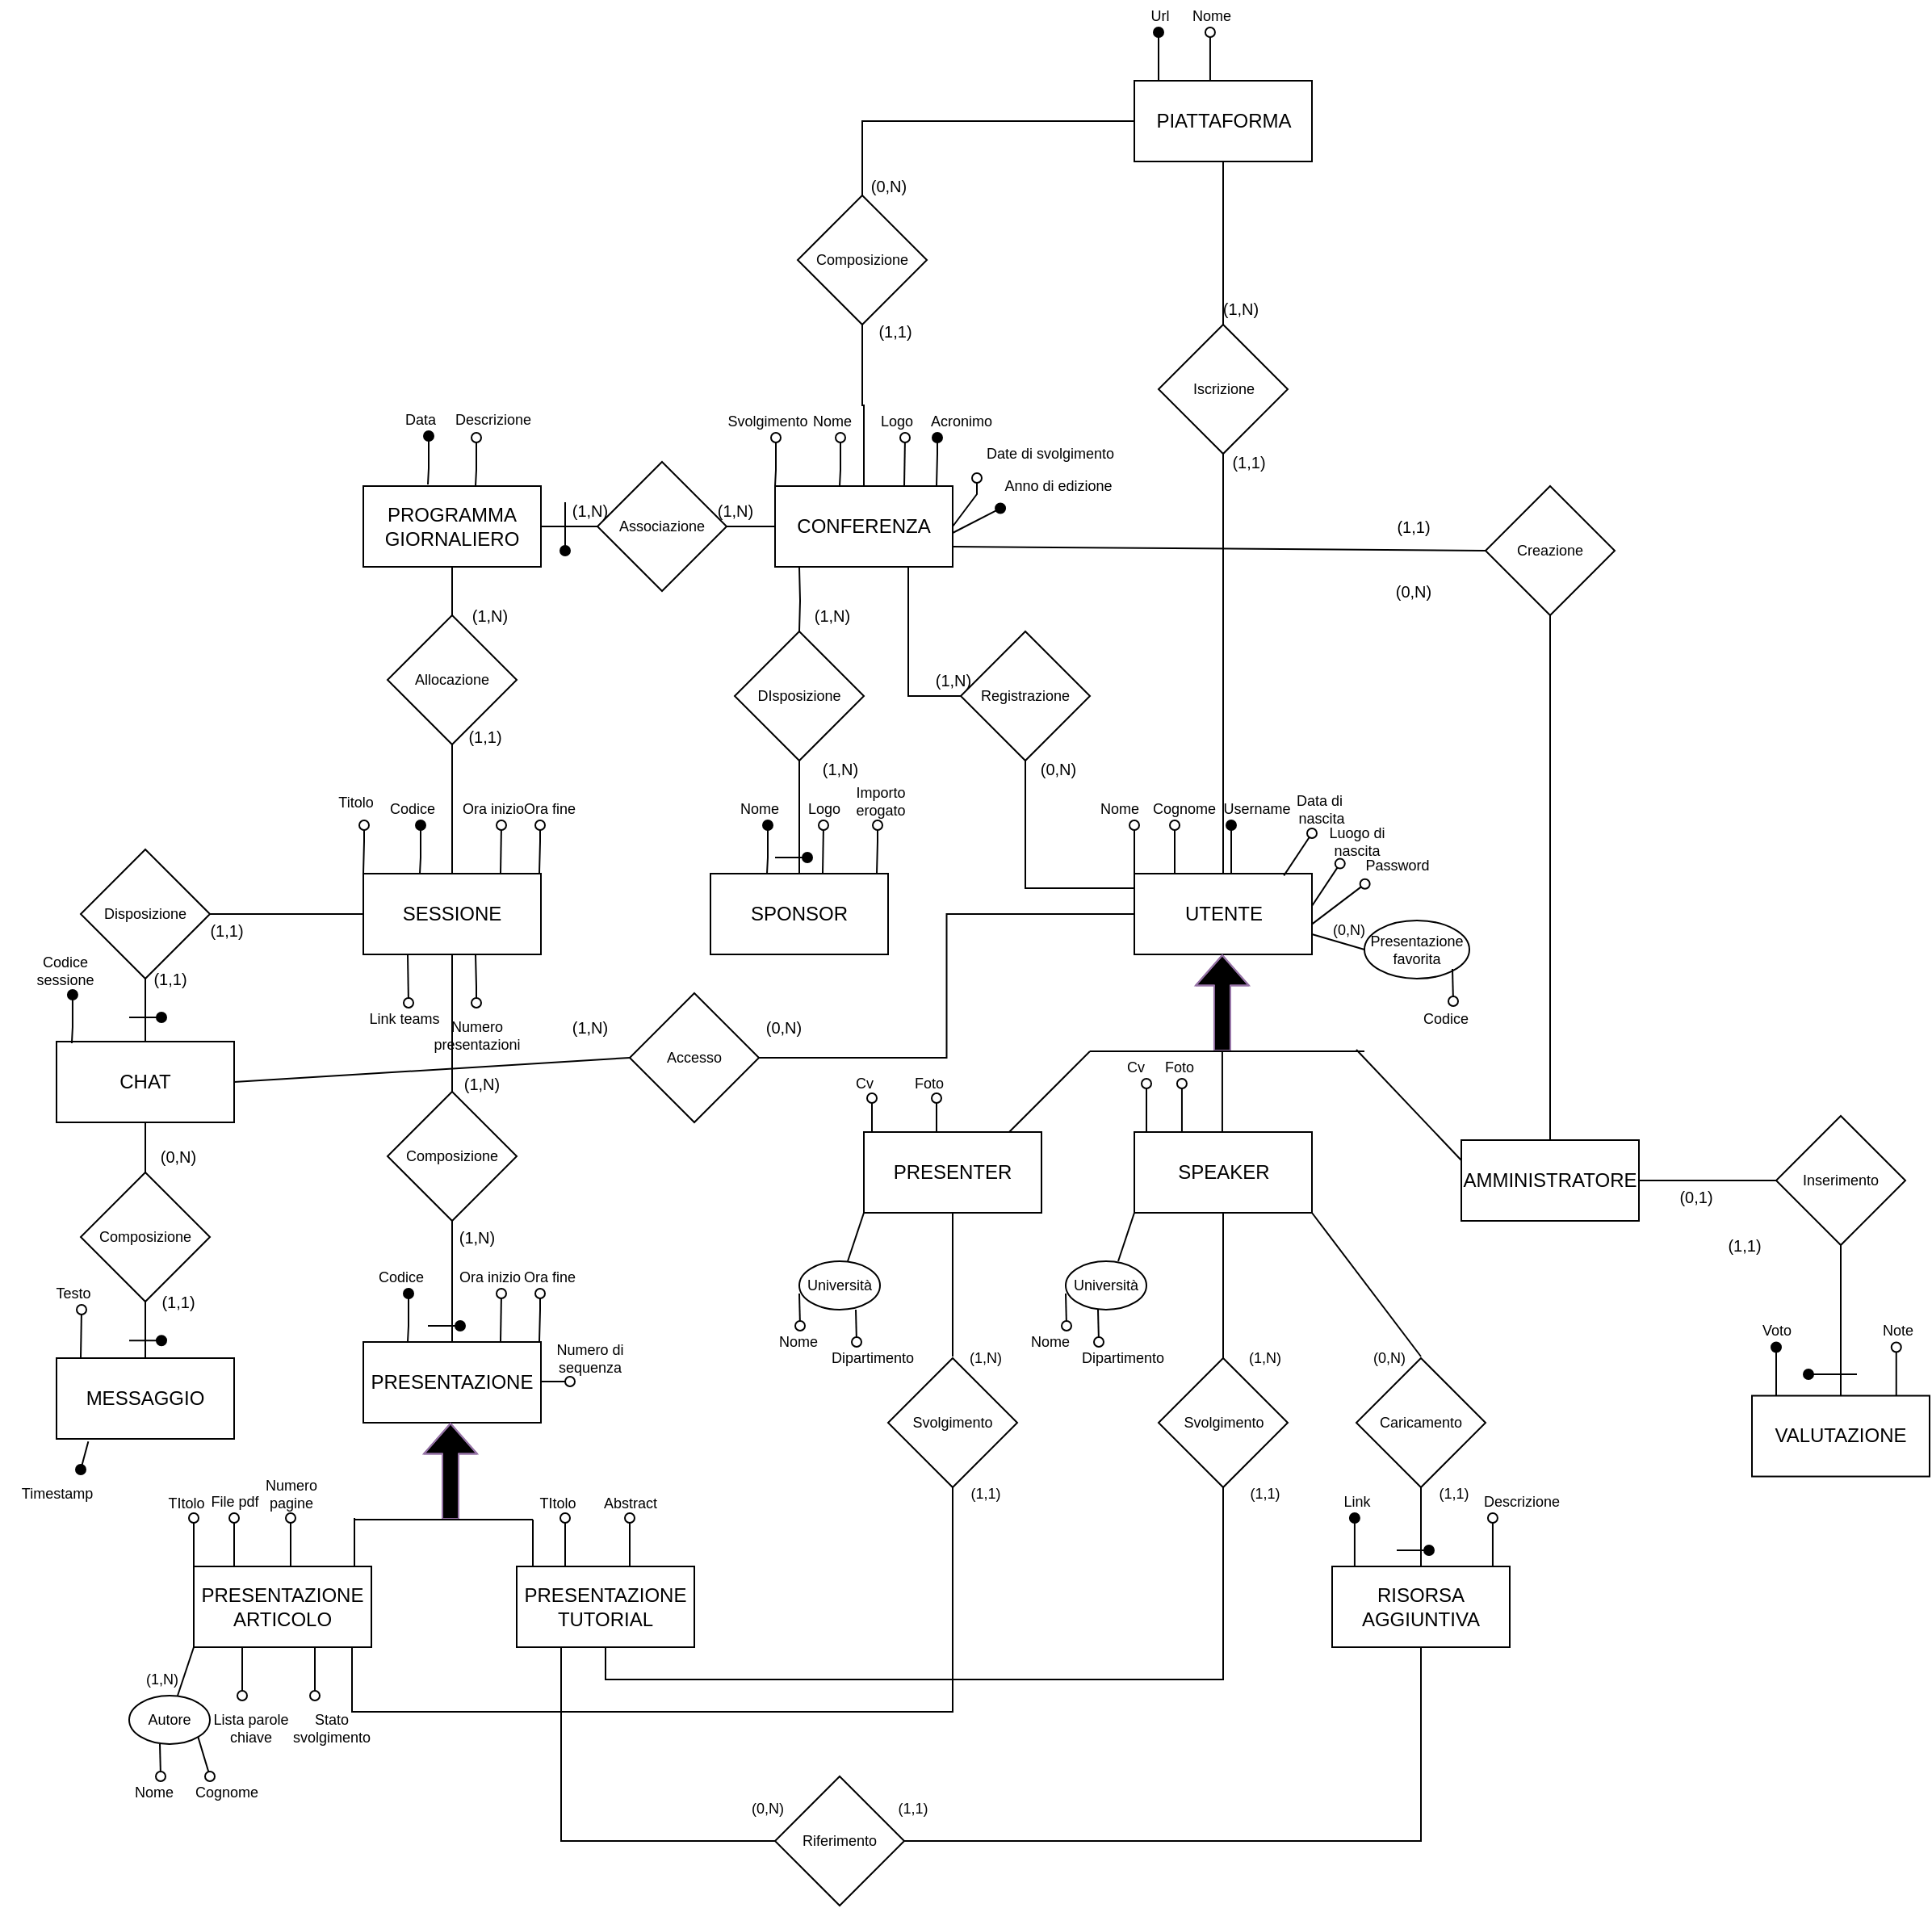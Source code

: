 <mxfile version="20.2.2" type="device"><diagram id="-BK2kCaxoIvSWVbs0zYd" name="Pagina-1"><mxGraphModel dx="2362" dy="2060" grid="1" gridSize="10" guides="1" tooltips="1" connect="1" arrows="1" fold="1" page="1" pageScale="1" pageWidth="827" pageHeight="1169" math="0" shadow="0"><root><mxCell id="0"/><mxCell id="1" parent="0"/><mxCell id="mBf-YDGF3tuJZBHfLdp8-23" value="" style="edgeStyle=orthogonalEdgeStyle;rounded=0;orthogonalLoop=1;jettySize=auto;html=1;fontSize=10;startArrow=none;startFill=0;endArrow=none;endFill=0;" parent="1" target="mBf-YDGF3tuJZBHfLdp8-22" edge="1"><mxGeometry relative="1" as="geometry"><mxPoint x="415" y="241" as="sourcePoint"/></mxGeometry></mxCell><mxCell id="mBf-YDGF3tuJZBHfLdp8-1" value="CONFERENZA" style="rounded=0;whiteSpace=wrap;html=1;" parent="1" vertex="1"><mxGeometry x="400" y="191" width="110" height="50" as="geometry"/></mxCell><mxCell id="mBf-YDGF3tuJZBHfLdp8-6" value="" style="endArrow=none;html=1;rounded=0;entryX=0.25;entryY=0;entryDx=0;entryDy=0;endFill=0;startArrow=oval;startFill=0;" parent="1" edge="1"><mxGeometry width="50" height="50" relative="1" as="geometry"><mxPoint x="480.5" y="161" as="sourcePoint"/><mxPoint x="480" y="191" as="targetPoint"/></mxGeometry></mxCell><mxCell id="mBf-YDGF3tuJZBHfLdp8-7" value="" style="endArrow=none;html=1;rounded=0;entryX=0.25;entryY=0;entryDx=0;entryDy=0;endFill=0;startArrow=oval;startFill=1;" parent="1" edge="1"><mxGeometry width="50" height="50" relative="1" as="geometry"><mxPoint x="500.5" y="161" as="sourcePoint"/><mxPoint x="500" y="191" as="targetPoint"/><Array as="points"><mxPoint x="500.5" y="171"/></Array></mxGeometry></mxCell><mxCell id="mBf-YDGF3tuJZBHfLdp8-8" value="Nome" style="text;html=1;align=center;verticalAlign=middle;resizable=0;points=[];autosize=1;strokeColor=none;fillColor=none;fontSize=9;" parent="1" vertex="1"><mxGeometry x="410" y="141" width="50" height="20" as="geometry"/></mxCell><mxCell id="mBf-YDGF3tuJZBHfLdp8-9" value="Acronimo" style="text;html=1;align=center;verticalAlign=middle;resizable=0;points=[];autosize=1;strokeColor=none;fillColor=none;fontSize=9;" parent="1" vertex="1"><mxGeometry x="485" y="141" width="60" height="20" as="geometry"/></mxCell><mxCell id="mBf-YDGF3tuJZBHfLdp8-10" value="Anno di edizione&lt;br style=&quot;font-size: 9px;&quot;&gt;" style="text;html=1;align=center;verticalAlign=middle;resizable=0;points=[];autosize=1;strokeColor=none;fillColor=none;fontSize=9;" parent="1" vertex="1"><mxGeometry x="530" y="181" width="90" height="20" as="geometry"/></mxCell><mxCell id="mBf-YDGF3tuJZBHfLdp8-11" value="Date di svolgimento" style="text;html=1;align=center;verticalAlign=middle;resizable=0;points=[];autosize=1;strokeColor=none;fillColor=none;fontSize=9;" parent="1" vertex="1"><mxGeometry x="520" y="161" width="100" height="20" as="geometry"/></mxCell><mxCell id="mBf-YDGF3tuJZBHfLdp8-12" value="Logo" style="text;html=1;align=center;verticalAlign=middle;resizable=0;points=[];autosize=1;strokeColor=none;fillColor=none;fontSize=9;" parent="1" vertex="1"><mxGeometry x="455" y="141" width="40" height="20" as="geometry"/></mxCell><mxCell id="mBf-YDGF3tuJZBHfLdp8-13" value="Svolgimento" style="text;html=1;align=center;verticalAlign=middle;resizable=0;points=[];autosize=1;strokeColor=none;fillColor=none;fontSize=9;" parent="1" vertex="1"><mxGeometry x="360" y="141" width="70" height="20" as="geometry"/></mxCell><mxCell id="mBf-YDGF3tuJZBHfLdp8-16" value="" style="endArrow=none;html=1;rounded=0;entryX=1;entryY=0.5;entryDx=0;entryDy=0;endFill=0;startArrow=oval;startFill=0;" parent="1" target="mBf-YDGF3tuJZBHfLdp8-1" edge="1"><mxGeometry width="50" height="50" relative="1" as="geometry"><mxPoint x="525" y="186" as="sourcePoint"/><mxPoint x="524.5" y="216" as="targetPoint"/><Array as="points"><mxPoint x="525" y="196"/></Array></mxGeometry></mxCell><mxCell id="mBf-YDGF3tuJZBHfLdp8-17" value="" style="endArrow=none;html=1;rounded=0;endFill=0;startArrow=oval;startFill=1;exitX=0.106;exitY=1.189;exitDx=0;exitDy=0;exitPerimeter=0;" parent="1" edge="1" source="mBf-YDGF3tuJZBHfLdp8-10"><mxGeometry width="50" height="50" relative="1" as="geometry"><mxPoint x="540" y="229" as="sourcePoint"/><mxPoint x="510" y="220" as="targetPoint"/><Array as="points"/></mxGeometry></mxCell><mxCell id="mBf-YDGF3tuJZBHfLdp8-18" value="" style="endArrow=none;html=1;rounded=0;entryX=0.25;entryY=0;entryDx=0;entryDy=0;endFill=0;startArrow=oval;startFill=0;" parent="1" edge="1"><mxGeometry width="50" height="50" relative="1" as="geometry"><mxPoint x="400.5" y="161" as="sourcePoint"/><mxPoint x="400" y="191" as="targetPoint"/><Array as="points"><mxPoint x="400.5" y="181"/></Array></mxGeometry></mxCell><mxCell id="mBf-YDGF3tuJZBHfLdp8-19" value="" style="endArrow=none;html=1;rounded=0;entryX=0.25;entryY=0;entryDx=0;entryDy=0;endFill=0;startArrow=oval;startFill=0;" parent="1" edge="1"><mxGeometry width="50" height="50" relative="1" as="geometry"><mxPoint x="440.5" y="161" as="sourcePoint"/><mxPoint x="440" y="191" as="targetPoint"/><Array as="points"><mxPoint x="440.5" y="181"/></Array></mxGeometry></mxCell><mxCell id="mBf-YDGF3tuJZBHfLdp8-21" value="Iscrizione" style="rhombus;whiteSpace=wrap;html=1;fontSize=9;" parent="1" vertex="1"><mxGeometry x="637.5" y="91" width="80" height="80" as="geometry"/></mxCell><mxCell id="mBf-YDGF3tuJZBHfLdp8-41" value="" style="edgeStyle=orthogonalEdgeStyle;rounded=0;orthogonalLoop=1;jettySize=auto;html=1;fontSize=10;startArrow=none;startFill=0;endArrow=none;endFill=0;" parent="1" source="mBf-YDGF3tuJZBHfLdp8-22" target="mBf-YDGF3tuJZBHfLdp8-27" edge="1"><mxGeometry relative="1" as="geometry"/></mxCell><mxCell id="mBf-YDGF3tuJZBHfLdp8-22" value="DIsposizione" style="rhombus;whiteSpace=wrap;html=1;fontSize=9;" parent="1" vertex="1"><mxGeometry x="375" y="281" width="80" height="80" as="geometry"/></mxCell><mxCell id="mBf-YDGF3tuJZBHfLdp8-27" value="SPONSOR" style="rounded=0;whiteSpace=wrap;html=1;" parent="1" vertex="1"><mxGeometry x="360" y="431" width="110" height="50" as="geometry"/></mxCell><mxCell id="mBf-YDGF3tuJZBHfLdp8-28" value="" style="endArrow=none;html=1;rounded=0;entryX=0.25;entryY=0;entryDx=0;entryDy=0;endFill=0;startArrow=oval;startFill=0;" parent="1" edge="1"><mxGeometry width="50" height="50" relative="1" as="geometry"><mxPoint x="430" y="401" as="sourcePoint"/><mxPoint x="429.5" y="431" as="targetPoint"/></mxGeometry></mxCell><mxCell id="mBf-YDGF3tuJZBHfLdp8-29" value="" style="endArrow=none;html=1;rounded=0;entryX=0.25;entryY=0;entryDx=0;entryDy=0;endFill=0;startArrow=oval;startFill=0;" parent="1" edge="1"><mxGeometry width="50" height="50" relative="1" as="geometry"><mxPoint x="463.5" y="401" as="sourcePoint"/><mxPoint x="463" y="431" as="targetPoint"/><Array as="points"><mxPoint x="463.5" y="411"/></Array></mxGeometry></mxCell><mxCell id="mBf-YDGF3tuJZBHfLdp8-30" value="Nome" style="text;html=1;align=center;verticalAlign=middle;resizable=0;points=[];autosize=1;strokeColor=none;fillColor=none;fontSize=9;" parent="1" vertex="1"><mxGeometry x="365" y="381" width="50" height="20" as="geometry"/></mxCell><mxCell id="mBf-YDGF3tuJZBHfLdp8-31" value="Importo &lt;br&gt;erogato" style="text;html=1;align=center;verticalAlign=middle;resizable=0;points=[];autosize=1;strokeColor=none;fillColor=none;fontSize=9;" parent="1" vertex="1"><mxGeometry x="440" y="366" width="50" height="40" as="geometry"/></mxCell><mxCell id="mBf-YDGF3tuJZBHfLdp8-34" value="Logo" style="text;html=1;align=center;verticalAlign=middle;resizable=0;points=[];autosize=1;strokeColor=none;fillColor=none;fontSize=9;" parent="1" vertex="1"><mxGeometry x="410" y="381" width="40" height="20" as="geometry"/></mxCell><mxCell id="mBf-YDGF3tuJZBHfLdp8-39" value="" style="endArrow=none;html=1;rounded=0;entryX=0.25;entryY=0;entryDx=0;entryDy=0;endFill=0;startArrow=oval;startFill=1;" parent="1" edge="1"><mxGeometry width="50" height="50" relative="1" as="geometry"><mxPoint x="395.5" y="401" as="sourcePoint"/><mxPoint x="395" y="431" as="targetPoint"/><Array as="points"><mxPoint x="395.5" y="421"/></Array></mxGeometry></mxCell><mxCell id="mBf-YDGF3tuJZBHfLdp8-42" value="" style="endArrow=none;html=1;rounded=0;endFill=0;startArrow=oval;startFill=1;" parent="1" edge="1"><mxGeometry width="50" height="50" relative="1" as="geometry"><mxPoint x="420" y="421" as="sourcePoint"/><mxPoint x="400" y="421" as="targetPoint"/><Array as="points"/></mxGeometry></mxCell><mxCell id="mBf-YDGF3tuJZBHfLdp8-60" value="" style="edgeStyle=orthogonalEdgeStyle;rounded=0;orthogonalLoop=1;jettySize=auto;html=1;fontSize=10;startArrow=none;startFill=0;endArrow=none;endFill=0;" parent="1" source="mBf-YDGF3tuJZBHfLdp8-48" target="mBf-YDGF3tuJZBHfLdp8-58" edge="1"><mxGeometry relative="1" as="geometry"/></mxCell><mxCell id="mBf-YDGF3tuJZBHfLdp8-81" value="" style="edgeStyle=orthogonalEdgeStyle;rounded=0;orthogonalLoop=1;jettySize=auto;html=1;fontSize=9;startArrow=none;startFill=0;endArrow=none;endFill=0;" parent="1" source="mBf-YDGF3tuJZBHfLdp8-48" target="mBf-YDGF3tuJZBHfLdp8-79" edge="1"><mxGeometry relative="1" as="geometry"/></mxCell><mxCell id="mBf-YDGF3tuJZBHfLdp8-48" value="PROGRAMMA&lt;br&gt;GIORNALIERO" style="rounded=0;whiteSpace=wrap;html=1;" parent="1" vertex="1"><mxGeometry x="145" y="191" width="110" height="50" as="geometry"/></mxCell><mxCell id="mBf-YDGF3tuJZBHfLdp8-51" value="Data" style="text;html=1;align=center;verticalAlign=middle;resizable=0;points=[];autosize=1;strokeColor=none;fillColor=none;fontSize=9;" parent="1" vertex="1"><mxGeometry x="160" y="140" width="40" height="20" as="geometry"/></mxCell><mxCell id="mBf-YDGF3tuJZBHfLdp8-54" value="" style="endArrow=none;html=1;rounded=0;entryX=0.25;entryY=0;entryDx=0;entryDy=0;endFill=0;startArrow=oval;startFill=1;" parent="1" edge="1"><mxGeometry width="50" height="50" relative="1" as="geometry"><mxPoint x="185.5" y="160" as="sourcePoint"/><mxPoint x="185" y="190" as="targetPoint"/><Array as="points"><mxPoint x="185.5" y="180"/></Array></mxGeometry></mxCell><mxCell id="mBf-YDGF3tuJZBHfLdp8-56" style="edgeStyle=orthogonalEdgeStyle;rounded=0;orthogonalLoop=1;jettySize=auto;html=1;exitX=0.5;exitY=1;exitDx=0;exitDy=0;fontSize=10;startArrow=oval;startFill=1;endArrow=none;endFill=0;" parent="1" source="mBf-YDGF3tuJZBHfLdp8-48" target="mBf-YDGF3tuJZBHfLdp8-48" edge="1"><mxGeometry relative="1" as="geometry"/></mxCell><mxCell id="mBf-YDGF3tuJZBHfLdp8-59" value="" style="edgeStyle=orthogonalEdgeStyle;rounded=0;orthogonalLoop=1;jettySize=auto;html=1;fontSize=10;startArrow=none;startFill=0;endArrow=none;endFill=0;" parent="1" source="mBf-YDGF3tuJZBHfLdp8-58" target="mBf-YDGF3tuJZBHfLdp8-1" edge="1"><mxGeometry relative="1" as="geometry"/></mxCell><mxCell id="mBf-YDGF3tuJZBHfLdp8-58" value="Associazione" style="rhombus;whiteSpace=wrap;html=1;fontSize=9;" parent="1" vertex="1"><mxGeometry x="290" y="176" width="80" height="80" as="geometry"/></mxCell><mxCell id="mBf-YDGF3tuJZBHfLdp8-61" value="" style="endArrow=none;html=1;rounded=0;endFill=0;startArrow=oval;startFill=1;" parent="1" edge="1"><mxGeometry width="50" height="50" relative="1" as="geometry"><mxPoint x="270" y="231" as="sourcePoint"/><mxPoint x="270" y="201" as="targetPoint"/><Array as="points"/></mxGeometry></mxCell><mxCell id="mBf-YDGF3tuJZBHfLdp8-62" value="(1,N)&lt;br&gt;" style="text;html=1;align=center;verticalAlign=middle;resizable=0;points=[];autosize=1;strokeColor=none;fillColor=none;fontSize=10;" parent="1" vertex="1"><mxGeometry x="350" y="191" width="50" height="30" as="geometry"/></mxCell><mxCell id="mBf-YDGF3tuJZBHfLdp8-63" value="&lt;font style=&quot;font-size: 9px;&quot;&gt;Titolo&lt;/font&gt;" style="text;html=1;align=center;verticalAlign=middle;resizable=0;points=[];autosize=1;strokeColor=none;fillColor=none;fontSize=10;" parent="1" vertex="1"><mxGeometry x="115" y="371" width="50" height="30" as="geometry"/></mxCell><mxCell id="mBf-YDGF3tuJZBHfLdp8-64" value="(1,N)&lt;br&gt;" style="text;html=1;align=center;verticalAlign=middle;resizable=0;points=[];autosize=1;strokeColor=none;fillColor=none;fontSize=10;" parent="1" vertex="1"><mxGeometry x="260" y="191" width="50" height="30" as="geometry"/></mxCell><mxCell id="mBf-YDGF3tuJZBHfLdp8-80" value="" style="edgeStyle=orthogonalEdgeStyle;rounded=0;orthogonalLoop=1;jettySize=auto;html=1;fontSize=9;startArrow=none;startFill=0;endArrow=none;endFill=0;entryX=0.5;entryY=1;entryDx=0;entryDy=0;" parent="1" source="mBf-YDGF3tuJZBHfLdp8-65" target="mBf-YDGF3tuJZBHfLdp8-79" edge="1"><mxGeometry relative="1" as="geometry"><mxPoint x="200" y="371" as="targetPoint"/></mxGeometry></mxCell><mxCell id="mBf-YDGF3tuJZBHfLdp8-90" value="" style="edgeStyle=orthogonalEdgeStyle;rounded=0;orthogonalLoop=1;jettySize=auto;html=1;fontSize=9;startArrow=none;startFill=0;endArrow=none;endFill=0;" parent="1" source="mBf-YDGF3tuJZBHfLdp8-65" target="mBf-YDGF3tuJZBHfLdp8-89" edge="1"><mxGeometry relative="1" as="geometry"/></mxCell><mxCell id="mBf-YDGF3tuJZBHfLdp8-65" value="SESSIONE" style="rounded=0;whiteSpace=wrap;html=1;" parent="1" vertex="1"><mxGeometry x="145" y="431" width="110" height="50" as="geometry"/></mxCell><mxCell id="mBf-YDGF3tuJZBHfLdp8-66" value="" style="endArrow=none;html=1;rounded=0;entryX=0.25;entryY=0;entryDx=0;entryDy=0;endFill=0;startArrow=oval;startFill=0;" parent="1" edge="1"><mxGeometry width="50" height="50" relative="1" as="geometry"><mxPoint x="230.5" y="401" as="sourcePoint"/><mxPoint x="230" y="431" as="targetPoint"/></mxGeometry></mxCell><mxCell id="mBf-YDGF3tuJZBHfLdp8-67" value="" style="endArrow=none;html=1;rounded=0;entryX=0.25;entryY=0;entryDx=0;entryDy=0;endFill=0;startArrow=oval;startFill=0;" parent="1" edge="1"><mxGeometry width="50" height="50" relative="1" as="geometry"><mxPoint x="254.5" y="401" as="sourcePoint"/><mxPoint x="254" y="431" as="targetPoint"/><Array as="points"><mxPoint x="254.5" y="411"/></Array></mxGeometry></mxCell><mxCell id="mBf-YDGF3tuJZBHfLdp8-68" value="Codice" style="text;html=1;align=center;verticalAlign=middle;resizable=0;points=[];autosize=1;strokeColor=none;fillColor=none;fontSize=9;" parent="1" vertex="1"><mxGeometry x="150" y="381" width="50" height="20" as="geometry"/></mxCell><mxCell id="mBf-YDGF3tuJZBHfLdp8-69" value="Ora fine" style="text;html=1;align=center;verticalAlign=middle;resizable=0;points=[];autosize=1;strokeColor=none;fillColor=none;fontSize=9;" parent="1" vertex="1"><mxGeometry x="230" y="381" width="60" height="20" as="geometry"/></mxCell><mxCell id="mBf-YDGF3tuJZBHfLdp8-70" value="Ora inizio" style="text;html=1;align=center;verticalAlign=middle;resizable=0;points=[];autosize=1;strokeColor=none;fillColor=none;fontSize=9;" parent="1" vertex="1"><mxGeometry x="195" y="381" width="60" height="20" as="geometry"/></mxCell><mxCell id="mBf-YDGF3tuJZBHfLdp8-71" value="" style="endArrow=none;html=1;rounded=0;entryX=0.25;entryY=0;entryDx=0;entryDy=0;endFill=0;startArrow=oval;startFill=1;" parent="1" edge="1"><mxGeometry width="50" height="50" relative="1" as="geometry"><mxPoint x="180.5" y="401" as="sourcePoint"/><mxPoint x="180" y="431" as="targetPoint"/><Array as="points"><mxPoint x="180.5" y="421"/></Array></mxGeometry></mxCell><mxCell id="mBf-YDGF3tuJZBHfLdp8-73" value="Numero&lt;br&gt;presentazioni" style="text;html=1;align=center;verticalAlign=middle;resizable=0;points=[];autosize=1;strokeColor=none;fillColor=none;fontSize=9;" parent="1" vertex="1"><mxGeometry x="175" y="511" width="80" height="40" as="geometry"/></mxCell><mxCell id="mBf-YDGF3tuJZBHfLdp8-74" value="Link teams" style="text;html=1;align=center;verticalAlign=middle;resizable=0;points=[];autosize=1;strokeColor=none;fillColor=none;fontSize=9;" parent="1" vertex="1"><mxGeometry x="135" y="511" width="70" height="20" as="geometry"/></mxCell><mxCell id="mBf-YDGF3tuJZBHfLdp8-75" value="" style="endArrow=none;html=1;rounded=0;entryX=0.25;entryY=0;entryDx=0;entryDy=0;endFill=0;startArrow=oval;startFill=0;" parent="1" edge="1"><mxGeometry width="50" height="50" relative="1" as="geometry"><mxPoint x="145.5" y="401" as="sourcePoint"/><mxPoint x="145" y="431" as="targetPoint"/><Array as="points"><mxPoint x="145.5" y="411"/></Array></mxGeometry></mxCell><mxCell id="mBf-YDGF3tuJZBHfLdp8-77" value="" style="endArrow=none;html=1;rounded=0;entryX=0.25;entryY=1;entryDx=0;entryDy=0;endFill=0;startArrow=oval;startFill=0;" parent="1" target="mBf-YDGF3tuJZBHfLdp8-65" edge="1"><mxGeometry width="50" height="50" relative="1" as="geometry"><mxPoint x="173" y="511" as="sourcePoint"/><mxPoint x="94.5" y="531" as="targetPoint"/><Array as="points"/></mxGeometry></mxCell><mxCell id="mBf-YDGF3tuJZBHfLdp8-78" value="" style="endArrow=none;html=1;rounded=0;entryX=0.25;entryY=1;entryDx=0;entryDy=0;endFill=0;startArrow=oval;startFill=0;" parent="1" edge="1"><mxGeometry width="50" height="50" relative="1" as="geometry"><mxPoint x="215" y="511" as="sourcePoint"/><mxPoint x="214.5" y="481" as="targetPoint"/><Array as="points"><mxPoint x="215" y="501"/></Array></mxGeometry></mxCell><mxCell id="mBf-YDGF3tuJZBHfLdp8-79" value="Allocazione" style="rhombus;whiteSpace=wrap;html=1;fontSize=9;" parent="1" vertex="1"><mxGeometry x="160" y="271" width="80" height="80" as="geometry"/></mxCell><mxCell id="mBf-YDGF3tuJZBHfLdp8-82" value="(1,N)&lt;br&gt;" style="text;html=1;align=center;verticalAlign=middle;resizable=0;points=[];autosize=1;strokeColor=none;fillColor=none;fontSize=10;" parent="1" vertex="1"><mxGeometry x="197.5" y="256" width="50" height="30" as="geometry"/></mxCell><mxCell id="mBf-YDGF3tuJZBHfLdp8-83" value="(1,1)" style="text;html=1;align=center;verticalAlign=middle;resizable=0;points=[];autosize=1;strokeColor=none;fillColor=none;fontSize=10;" parent="1" vertex="1"><mxGeometry x="200" y="331" width="40" height="30" as="geometry"/></mxCell><mxCell id="mBf-YDGF3tuJZBHfLdp8-84" value="" style="endArrow=none;html=1;rounded=0;entryX=0.25;entryY=0;entryDx=0;entryDy=0;endFill=0;startArrow=oval;startFill=0;" parent="1" edge="1"><mxGeometry width="50" height="50" relative="1" as="geometry"><mxPoint x="215" y="161" as="sourcePoint"/><mxPoint x="214.5" y="191" as="targetPoint"/><Array as="points"><mxPoint x="215" y="181"/></Array></mxGeometry></mxCell><mxCell id="mBf-YDGF3tuJZBHfLdp8-85" value="Descrizione" style="text;html=1;align=center;verticalAlign=middle;resizable=0;points=[];autosize=1;strokeColor=none;fillColor=none;fontSize=9;" parent="1" vertex="1"><mxGeometry x="190" y="140" width="70" height="20" as="geometry"/></mxCell><mxCell id="mBf-YDGF3tuJZBHfLdp8-101" value="" style="edgeStyle=orthogonalEdgeStyle;rounded=0;orthogonalLoop=1;jettySize=auto;html=1;fontSize=9;startArrow=none;startFill=0;endArrow=none;endFill=0;entryX=0.5;entryY=0;entryDx=0;entryDy=0;" parent="1" source="mBf-YDGF3tuJZBHfLdp8-89" target="mBf-YDGF3tuJZBHfLdp8-91" edge="1"><mxGeometry relative="1" as="geometry"/></mxCell><mxCell id="mBf-YDGF3tuJZBHfLdp8-89" value="Composizione" style="rhombus;whiteSpace=wrap;html=1;fontSize=9;" parent="1" vertex="1"><mxGeometry x="160" y="566" width="80" height="80" as="geometry"/></mxCell><mxCell id="mBf-YDGF3tuJZBHfLdp8-91" value="PRESENTAZIONE" style="rounded=0;whiteSpace=wrap;html=1;" parent="1" vertex="1"><mxGeometry x="145" y="721" width="110" height="50" as="geometry"/></mxCell><mxCell id="mBf-YDGF3tuJZBHfLdp8-92" value="" style="endArrow=none;html=1;rounded=0;entryX=0.25;entryY=0;entryDx=0;entryDy=0;endFill=0;startArrow=oval;startFill=0;" parent="1" edge="1"><mxGeometry width="50" height="50" relative="1" as="geometry"><mxPoint x="230.5" y="691" as="sourcePoint"/><mxPoint x="230" y="721" as="targetPoint"/></mxGeometry></mxCell><mxCell id="mBf-YDGF3tuJZBHfLdp8-93" value="" style="endArrow=none;html=1;rounded=0;entryX=0.25;entryY=0;entryDx=0;entryDy=0;endFill=0;startArrow=oval;startFill=0;" parent="1" edge="1"><mxGeometry width="50" height="50" relative="1" as="geometry"><mxPoint x="254.5" y="691" as="sourcePoint"/><mxPoint x="254" y="721" as="targetPoint"/><Array as="points"><mxPoint x="254.5" y="701"/></Array></mxGeometry></mxCell><mxCell id="mBf-YDGF3tuJZBHfLdp8-94" value="Codice" style="text;html=1;align=center;verticalAlign=middle;resizable=0;points=[];autosize=1;strokeColor=none;fillColor=none;fontSize=9;" parent="1" vertex="1"><mxGeometry x="142.5" y="671" width="50" height="20" as="geometry"/></mxCell><mxCell id="mBf-YDGF3tuJZBHfLdp8-95" value="Ora fine" style="text;html=1;align=center;verticalAlign=middle;resizable=0;points=[];autosize=1;strokeColor=none;fillColor=none;fontSize=9;" parent="1" vertex="1"><mxGeometry x="230" y="671" width="60" height="20" as="geometry"/></mxCell><mxCell id="mBf-YDGF3tuJZBHfLdp8-96" value="Ora inizio" style="text;html=1;align=center;verticalAlign=middle;resizable=0;points=[];autosize=1;strokeColor=none;fillColor=none;fontSize=9;" parent="1" vertex="1"><mxGeometry x="192.5" y="671" width="60" height="20" as="geometry"/></mxCell><mxCell id="mBf-YDGF3tuJZBHfLdp8-97" value="" style="endArrow=none;html=1;rounded=0;entryX=0.25;entryY=0;entryDx=0;entryDy=0;endFill=0;startArrow=oval;startFill=1;" parent="1" edge="1"><mxGeometry width="50" height="50" relative="1" as="geometry"><mxPoint x="173" y="691" as="sourcePoint"/><mxPoint x="172.5" y="721" as="targetPoint"/><Array as="points"><mxPoint x="173" y="711"/></Array></mxGeometry></mxCell><mxCell id="mBf-YDGF3tuJZBHfLdp8-99" value="" style="endArrow=none;html=1;rounded=0;endFill=0;startArrow=oval;startFill=0;" parent="1" edge="1"><mxGeometry width="50" height="50" relative="1" as="geometry"><mxPoint x="273" y="745.5" as="sourcePoint"/><mxPoint x="255" y="745.5" as="targetPoint"/><Array as="points"/></mxGeometry></mxCell><mxCell id="mBf-YDGF3tuJZBHfLdp8-100" value="Numero di&lt;br&gt;sequenza" style="text;html=1;align=center;verticalAlign=middle;resizable=0;points=[];autosize=1;strokeColor=none;fillColor=none;fontSize=9;" parent="1" vertex="1"><mxGeometry x="250" y="711" width="70" height="40" as="geometry"/></mxCell><mxCell id="mBf-YDGF3tuJZBHfLdp8-102" value="(1,N)&lt;br&gt;" style="text;html=1;align=center;verticalAlign=middle;resizable=0;points=[];autosize=1;strokeColor=none;fillColor=none;fontSize=10;" parent="1" vertex="1"><mxGeometry x="192.5" y="546" width="50" height="30" as="geometry"/></mxCell><mxCell id="mBf-YDGF3tuJZBHfLdp8-105" value="" style="endArrow=none;html=1;rounded=0;endFill=0;startArrow=oval;startFill=1;" parent="1" edge="1"><mxGeometry width="50" height="50" relative="1" as="geometry"><mxPoint x="205" y="711" as="sourcePoint"/><mxPoint x="185" y="711" as="targetPoint"/><Array as="points"/></mxGeometry></mxCell><mxCell id="mBf-YDGF3tuJZBHfLdp8-106" value="(1,N)&lt;br&gt;" style="text;html=1;align=center;verticalAlign=middle;resizable=0;points=[];autosize=1;strokeColor=none;fillColor=none;fontSize=10;" parent="1" vertex="1"><mxGeometry x="190" y="641" width="50" height="30" as="geometry"/></mxCell><mxCell id="mBf-YDGF3tuJZBHfLdp8-107" value="" style="endArrow=classic;html=1;rounded=0;strokeWidth=1;shape=flexArrow;fillColor=#000000;strokeColor=#9673a6;endWidth=22;endSize=5.93;" parent="1" edge="1"><mxGeometry width="50" height="50" relative="1" as="geometry"><mxPoint x="199" y="831" as="sourcePoint"/><mxPoint x="199" y="771" as="targetPoint"/><Array as="points"><mxPoint x="199" y="801"/></Array></mxGeometry></mxCell><mxCell id="mBf-YDGF3tuJZBHfLdp8-108" value="" style="endArrow=none;html=1;rounded=0;fontSize=9;" parent="1" edge="1"><mxGeometry width="50" height="50" relative="1" as="geometry"><mxPoint x="200" y="831" as="sourcePoint"/><mxPoint x="250" y="831" as="targetPoint"/><Array as="points"/></mxGeometry></mxCell><mxCell id="mBf-YDGF3tuJZBHfLdp8-109" value="" style="endArrow=none;html=1;rounded=0;fontSize=9;" parent="1" edge="1"><mxGeometry width="50" height="50" relative="1" as="geometry"><mxPoint x="250" y="861" as="sourcePoint"/><mxPoint x="250" y="831" as="targetPoint"/></mxGeometry></mxCell><mxCell id="mBf-YDGF3tuJZBHfLdp8-110" value="" style="endArrow=none;html=1;rounded=0;fontSize=9;" parent="1" edge="1"><mxGeometry width="50" height="50" relative="1" as="geometry"><mxPoint x="139.5" y="860" as="sourcePoint"/><mxPoint x="139.5" y="830" as="targetPoint"/></mxGeometry></mxCell><mxCell id="mBf-YDGF3tuJZBHfLdp8-111" value="" style="endArrow=none;html=1;rounded=0;fontSize=9;" parent="1" edge="1"><mxGeometry width="50" height="50" relative="1" as="geometry"><mxPoint x="140" y="831" as="sourcePoint"/><mxPoint x="200" y="831" as="targetPoint"/></mxGeometry></mxCell><mxCell id="mBf-YDGF3tuJZBHfLdp8-112" value="PRESENTAZIONE&lt;br&gt;ARTICOLO" style="rounded=0;whiteSpace=wrap;html=1;" parent="1" vertex="1"><mxGeometry x="40" y="860" width="110" height="50" as="geometry"/></mxCell><mxCell id="mBf-YDGF3tuJZBHfLdp8-113" value="" style="endArrow=none;html=1;rounded=0;entryX=0.25;entryY=0;entryDx=0;entryDy=0;endFill=0;startArrow=oval;startFill=0;" parent="1" edge="1"><mxGeometry width="50" height="50" relative="1" as="geometry"><mxPoint x="65" y="830" as="sourcePoint"/><mxPoint x="65" y="860" as="targetPoint"/></mxGeometry></mxCell><mxCell id="mBf-YDGF3tuJZBHfLdp8-114" value="" style="endArrow=none;html=1;rounded=0;endFill=0;startArrow=oval;startFill=0;" parent="1" edge="1"><mxGeometry width="50" height="50" relative="1" as="geometry"><mxPoint x="19.5" y="990" as="sourcePoint"/><mxPoint x="19" y="970" as="targetPoint"/><Array as="points"/></mxGeometry></mxCell><mxCell id="mBf-YDGF3tuJZBHfLdp8-115" value="Data di&amp;nbsp;&lt;br&gt;nascita" style="text;html=1;align=center;verticalAlign=middle;resizable=0;points=[];autosize=1;strokeColor=none;fillColor=none;fontSize=9;" parent="1" vertex="1"><mxGeometry x="712.5" y="371" width="50" height="40" as="geometry"/></mxCell><mxCell id="mBf-YDGF3tuJZBHfLdp8-116" value="Password" style="text;html=1;align=center;verticalAlign=middle;resizable=0;points=[];autosize=1;strokeColor=none;fillColor=none;fontSize=9;" parent="1" vertex="1"><mxGeometry x="755" y="416" width="60" height="20" as="geometry"/></mxCell><mxCell id="mBf-YDGF3tuJZBHfLdp8-117" value="Username" style="text;html=1;align=center;verticalAlign=middle;resizable=0;points=[];autosize=1;strokeColor=none;fillColor=none;fontSize=9;" parent="1" vertex="1"><mxGeometry x="662.5" y="381" width="70" height="20" as="geometry"/></mxCell><mxCell id="mBf-YDGF3tuJZBHfLdp8-120" value="PRESENTAZIONE&lt;br&gt;TUTORIAL" style="rounded=0;whiteSpace=wrap;html=1;" parent="1" vertex="1"><mxGeometry x="240" y="860" width="110" height="50" as="geometry"/></mxCell><mxCell id="eVQVxtTO4AvywaeLurbP-1" value="" style="endArrow=none;html=1;rounded=0;entryX=0.25;entryY=0;entryDx=0;entryDy=0;endFill=0;startArrow=oval;startFill=0;" edge="1" parent="1"><mxGeometry width="50" height="50" relative="1" as="geometry"><mxPoint x="100" y="830" as="sourcePoint"/><mxPoint x="100" y="860" as="targetPoint"/></mxGeometry></mxCell><mxCell id="eVQVxtTO4AvywaeLurbP-3" value="" style="endArrow=none;html=1;rounded=0;entryX=0.25;entryY=0;entryDx=0;entryDy=0;endFill=0;startArrow=oval;startFill=0;" edge="1" parent="1"><mxGeometry width="50" height="50" relative="1" as="geometry"><mxPoint x="70" y="940" as="sourcePoint"/><mxPoint x="70" y="910" as="targetPoint"/><Array as="points"><mxPoint x="70" y="930"/></Array></mxGeometry></mxCell><mxCell id="eVQVxtTO4AvywaeLurbP-4" value="" style="endArrow=none;html=1;rounded=0;entryX=0.25;entryY=0;entryDx=0;entryDy=0;endFill=0;startArrow=oval;startFill=0;" edge="1" parent="1"><mxGeometry width="50" height="50" relative="1" as="geometry"><mxPoint x="40" y="830" as="sourcePoint"/><mxPoint x="40" y="860" as="targetPoint"/></mxGeometry></mxCell><mxCell id="eVQVxtTO4AvywaeLurbP-5" value="" style="endArrow=none;html=1;rounded=0;entryX=0.25;entryY=0;entryDx=0;entryDy=0;endFill=0;startArrow=oval;startFill=0;" edge="1" parent="1"><mxGeometry width="50" height="50" relative="1" as="geometry"><mxPoint x="115" y="940" as="sourcePoint"/><mxPoint x="115" y="910" as="targetPoint"/><Array as="points"><mxPoint x="115" y="930"/></Array></mxGeometry></mxCell><mxCell id="eVQVxtTO4AvywaeLurbP-7" value="&lt;font style=&quot;font-size: 9px;&quot;&gt;TItolo&lt;/font&gt;" style="text;html=1;align=center;verticalAlign=middle;resizable=0;points=[];autosize=1;strokeColor=none;fillColor=none;fontSize=11;" vertex="1" parent="1"><mxGeometry x="10" y="805" width="50" height="30" as="geometry"/></mxCell><mxCell id="eVQVxtTO4AvywaeLurbP-9" value="Numero&lt;br&gt;pagine" style="text;html=1;align=center;verticalAlign=middle;resizable=0;points=[];autosize=1;strokeColor=none;fillColor=none;fontSize=9;" vertex="1" parent="1"><mxGeometry x="70" y="795" width="60" height="40" as="geometry"/></mxCell><mxCell id="eVQVxtTO4AvywaeLurbP-10" value="File pdf" style="text;html=1;align=center;verticalAlign=middle;resizable=0;points=[];autosize=1;strokeColor=none;fillColor=none;fontSize=9;" vertex="1" parent="1"><mxGeometry x="40" y="810" width="50" height="20" as="geometry"/></mxCell><mxCell id="eVQVxtTO4AvywaeLurbP-11" value="Lista parole&lt;br&gt;chiave" style="text;html=1;align=center;verticalAlign=middle;resizable=0;points=[];autosize=1;strokeColor=none;fillColor=none;fontSize=9;" vertex="1" parent="1"><mxGeometry x="40" y="940" width="70" height="40" as="geometry"/></mxCell><mxCell id="eVQVxtTO4AvywaeLurbP-13" value="Stato &lt;br&gt;svolgimento" style="text;html=1;align=center;verticalAlign=middle;resizable=0;points=[];autosize=1;strokeColor=none;fillColor=none;fontSize=9;" vertex="1" parent="1"><mxGeometry x="90" y="940" width="70" height="40" as="geometry"/></mxCell><mxCell id="eVQVxtTO4AvywaeLurbP-15" value="" style="endArrow=none;html=1;rounded=0;entryX=0.25;entryY=0;entryDx=0;entryDy=0;endFill=0;startArrow=oval;startFill=0;" edge="1" parent="1"><mxGeometry width="50" height="50" relative="1" as="geometry"><mxPoint x="270" y="830" as="sourcePoint"/><mxPoint x="270" y="860" as="targetPoint"/></mxGeometry></mxCell><mxCell id="eVQVxtTO4AvywaeLurbP-16" value="" style="endArrow=none;html=1;rounded=0;entryX=0.25;entryY=0;entryDx=0;entryDy=0;endFill=0;startArrow=oval;startFill=0;" edge="1" parent="1"><mxGeometry width="50" height="50" relative="1" as="geometry"><mxPoint x="310" y="830" as="sourcePoint"/><mxPoint x="310" y="860" as="targetPoint"/></mxGeometry></mxCell><mxCell id="eVQVxtTO4AvywaeLurbP-17" value="&lt;font style=&quot;font-size: 9px;&quot;&gt;TItolo&lt;/font&gt;" style="text;html=1;align=center;verticalAlign=middle;resizable=0;points=[];autosize=1;strokeColor=none;fillColor=none;fontSize=11;" vertex="1" parent="1"><mxGeometry x="240" y="805" width="50" height="30" as="geometry"/></mxCell><mxCell id="eVQVxtTO4AvywaeLurbP-18" value="&lt;font style=&quot;font-size: 9px;&quot;&gt;Abstract&lt;br&gt;&lt;/font&gt;" style="text;html=1;align=center;verticalAlign=middle;resizable=0;points=[];autosize=1;strokeColor=none;fillColor=none;fontSize=11;" vertex="1" parent="1"><mxGeometry x="280" y="805" width="60" height="30" as="geometry"/></mxCell><mxCell id="eVQVxtTO4AvywaeLurbP-20" value="" style="endArrow=none;html=1;rounded=0;fontSize=9;" edge="1" parent="1"><mxGeometry width="50" height="50" relative="1" as="geometry"><mxPoint x="30" y="940" as="sourcePoint"/><mxPoint x="40" y="910" as="targetPoint"/></mxGeometry></mxCell><mxCell id="eVQVxtTO4AvywaeLurbP-21" value="Autore" style="ellipse;whiteSpace=wrap;html=1;fontSize=9;" vertex="1" parent="1"><mxGeometry y="940" width="50" height="30" as="geometry"/></mxCell><mxCell id="eVQVxtTO4AvywaeLurbP-22" value="(1,N)" style="text;html=1;align=center;verticalAlign=middle;resizable=0;points=[];autosize=1;strokeColor=none;fillColor=none;fontSize=9;" vertex="1" parent="1"><mxGeometry y="920" width="40" height="20" as="geometry"/></mxCell><mxCell id="eVQVxtTO4AvywaeLurbP-24" value="" style="endArrow=none;html=1;rounded=0;endFill=0;startArrow=oval;startFill=0;entryX=1;entryY=1;entryDx=0;entryDy=0;" edge="1" parent="1" target="eVQVxtTO4AvywaeLurbP-21"><mxGeometry width="50" height="50" relative="1" as="geometry"><mxPoint x="50" y="990" as="sourcePoint"/><mxPoint x="60" y="990" as="targetPoint"/><Array as="points"/></mxGeometry></mxCell><mxCell id="eVQVxtTO4AvywaeLurbP-25" value="Nome" style="text;html=1;align=center;verticalAlign=middle;resizable=0;points=[];autosize=1;strokeColor=none;fillColor=none;fontSize=9;" vertex="1" parent="1"><mxGeometry x="-10" y="990" width="50" height="20" as="geometry"/></mxCell><mxCell id="eVQVxtTO4AvywaeLurbP-26" value="Cognome" style="text;html=1;align=center;verticalAlign=middle;resizable=0;points=[];autosize=1;strokeColor=none;fillColor=none;fontSize=9;" vertex="1" parent="1"><mxGeometry x="30" y="990" width="60" height="20" as="geometry"/></mxCell><mxCell id="eVQVxtTO4AvywaeLurbP-153" style="edgeStyle=orthogonalEdgeStyle;rounded=0;jumpSize=6;orthogonalLoop=1;jettySize=auto;html=1;entryX=0.5;entryY=1;entryDx=0;entryDy=0;fontSize=9;startArrow=none;startFill=0;endArrow=none;endFill=0;endSize=6;targetPerimeterSpacing=0;" edge="1" parent="1" source="eVQVxtTO4AvywaeLurbP-29" target="eVQVxtTO4AvywaeLurbP-152"><mxGeometry relative="1" as="geometry"><Array as="points"><mxPoint x="555" y="440"/></Array></mxGeometry></mxCell><mxCell id="eVQVxtTO4AvywaeLurbP-186" style="edgeStyle=orthogonalEdgeStyle;rounded=0;jumpSize=6;orthogonalLoop=1;jettySize=auto;html=1;entryX=1;entryY=0.5;entryDx=0;entryDy=0;fontSize=9;startArrow=none;startFill=0;endArrow=none;endFill=0;endSize=6;targetPerimeterSpacing=0;" edge="1" parent="1" source="eVQVxtTO4AvywaeLurbP-29" target="eVQVxtTO4AvywaeLurbP-185"><mxGeometry relative="1" as="geometry"/></mxCell><mxCell id="eVQVxtTO4AvywaeLurbP-29" value="UTENTE&lt;br&gt;" style="rounded=0;whiteSpace=wrap;html=1;" vertex="1" parent="1"><mxGeometry x="622.5" y="431" width="110" height="50" as="geometry"/></mxCell><mxCell id="eVQVxtTO4AvywaeLurbP-30" value="" style="endArrow=none;html=1;rounded=0;entryX=0.25;entryY=0;entryDx=0;entryDy=0;endFill=0;startArrow=oval;startFill=0;" edge="1" parent="1"><mxGeometry width="50" height="50" relative="1" as="geometry"><mxPoint x="647.5" y="401" as="sourcePoint"/><mxPoint x="647.5" y="431" as="targetPoint"/></mxGeometry></mxCell><mxCell id="eVQVxtTO4AvywaeLurbP-31" value="" style="endArrow=none;html=1;rounded=0;entryX=0.25;entryY=0;entryDx=0;entryDy=0;endFill=0;startArrow=oval;startFill=1;" edge="1" parent="1"><mxGeometry width="50" height="50" relative="1" as="geometry"><mxPoint x="682.5" y="401" as="sourcePoint"/><mxPoint x="682.5" y="431" as="targetPoint"/></mxGeometry></mxCell><mxCell id="eVQVxtTO4AvywaeLurbP-33" value="" style="endArrow=none;html=1;rounded=0;entryX=0.25;entryY=0;entryDx=0;entryDy=0;endFill=0;startArrow=oval;startFill=0;" edge="1" parent="1"><mxGeometry width="50" height="50" relative="1" as="geometry"><mxPoint x="622.5" y="401" as="sourcePoint"/><mxPoint x="622.5" y="431" as="targetPoint"/></mxGeometry></mxCell><mxCell id="eVQVxtTO4AvywaeLurbP-35" value="Cognome" style="text;html=1;align=center;verticalAlign=middle;resizable=0;points=[];autosize=1;strokeColor=none;fillColor=none;fontSize=9;" vertex="1" parent="1"><mxGeometry x="622.5" y="381" width="60" height="20" as="geometry"/></mxCell><mxCell id="eVQVxtTO4AvywaeLurbP-36" value="Nome" style="text;html=1;align=center;verticalAlign=middle;resizable=0;points=[];autosize=1;strokeColor=none;fillColor=none;fontSize=9;" vertex="1" parent="1"><mxGeometry x="587.5" y="381" width="50" height="20" as="geometry"/></mxCell><mxCell id="eVQVxtTO4AvywaeLurbP-38" value="Luogo di&lt;br&gt;nascita" style="text;html=1;align=center;verticalAlign=middle;resizable=0;points=[];autosize=1;strokeColor=none;fillColor=none;fontSize=9;" vertex="1" parent="1"><mxGeometry x="730" y="391" width="60" height="40" as="geometry"/></mxCell><mxCell id="eVQVxtTO4AvywaeLurbP-40" value="" style="endArrow=none;html=1;rounded=0;entryX=0.842;entryY=0.024;entryDx=0;entryDy=0;endFill=0;startArrow=oval;startFill=0;entryPerimeter=0;jumpSize=6;endSize=6;" edge="1" parent="1" target="eVQVxtTO4AvywaeLurbP-29"><mxGeometry width="50" height="50" relative="1" as="geometry"><mxPoint x="732.5" y="406" as="sourcePoint"/><mxPoint x="742.5" y="426" as="targetPoint"/><Array as="points"/></mxGeometry></mxCell><mxCell id="eVQVxtTO4AvywaeLurbP-43" value="" style="endArrow=none;html=1;rounded=0;fontSize=9;endSize=6;jumpSize=6;exitX=0.5;exitY=0;exitDx=0;exitDy=0;entryX=0.5;entryY=1;entryDx=0;entryDy=0;" edge="1" parent="1" source="mBf-YDGF3tuJZBHfLdp8-21" target="eVQVxtTO4AvywaeLurbP-140"><mxGeometry width="50" height="50" relative="1" as="geometry"><mxPoint x="555" y="306" as="sourcePoint"/><mxPoint x="678" y="80" as="targetPoint"/></mxGeometry></mxCell><mxCell id="eVQVxtTO4AvywaeLurbP-44" value="(1,N)&lt;br&gt;" style="text;html=1;align=center;verticalAlign=middle;resizable=0;points=[];autosize=1;strokeColor=none;fillColor=none;fontSize=10;" vertex="1" parent="1"><mxGeometry x="662.5" y="66" width="50" height="30" as="geometry"/></mxCell><mxCell id="eVQVxtTO4AvywaeLurbP-45" value="(1,N)&lt;br&gt;" style="text;html=1;align=center;verticalAlign=middle;resizable=0;points=[];autosize=1;strokeColor=none;fillColor=none;fontSize=10;" vertex="1" parent="1"><mxGeometry x="410" y="256" width="50" height="30" as="geometry"/></mxCell><mxCell id="eVQVxtTO4AvywaeLurbP-46" value="(1,N)&lt;br&gt;" style="text;html=1;align=center;verticalAlign=middle;resizable=0;points=[];autosize=1;strokeColor=none;fillColor=none;fontSize=10;" vertex="1" parent="1"><mxGeometry x="415" y="351" width="50" height="30" as="geometry"/></mxCell><mxCell id="eVQVxtTO4AvywaeLurbP-47" value="" style="endArrow=classic;html=1;rounded=0;strokeWidth=1;shape=flexArrow;fillColor=#000000;strokeColor=#9673a6;endWidth=22;endSize=5.93;" edge="1" parent="1"><mxGeometry width="50" height="50" relative="1" as="geometry"><mxPoint x="676.97" y="541" as="sourcePoint"/><mxPoint x="676.97" y="481" as="targetPoint"/><Array as="points"><mxPoint x="676.97" y="511"/></Array></mxGeometry></mxCell><mxCell id="eVQVxtTO4AvywaeLurbP-48" value="" style="endArrow=none;html=1;rounded=0;fontSize=9;endSize=6;jumpSize=6;" edge="1" parent="1"><mxGeometry width="50" height="50" relative="1" as="geometry"><mxPoint x="595" y="541" as="sourcePoint"/><mxPoint x="765" y="541" as="targetPoint"/></mxGeometry></mxCell><mxCell id="eVQVxtTO4AvywaeLurbP-49" value="" style="endArrow=none;html=1;rounded=0;fontSize=9;endSize=6;jumpSize=6;" edge="1" parent="1"><mxGeometry width="50" height="50" relative="1" as="geometry"><mxPoint x="545" y="591" as="sourcePoint"/><mxPoint x="595" y="541" as="targetPoint"/></mxGeometry></mxCell><mxCell id="eVQVxtTO4AvywaeLurbP-51" value="" style="endArrow=none;html=1;rounded=0;fontSize=9;endSize=6;jumpSize=6;" edge="1" parent="1"><mxGeometry width="50" height="50" relative="1" as="geometry"><mxPoint x="676.97" y="601" as="sourcePoint"/><mxPoint x="676.97" y="541" as="targetPoint"/></mxGeometry></mxCell><mxCell id="eVQVxtTO4AvywaeLurbP-195" style="edgeStyle=orthogonalEdgeStyle;rounded=0;jumpSize=6;orthogonalLoop=1;jettySize=auto;html=1;entryX=0;entryY=0.5;entryDx=0;entryDy=0;fontSize=9;startArrow=none;startFill=0;endArrow=none;endFill=0;endSize=6;targetPerimeterSpacing=0;" edge="1" parent="1" source="eVQVxtTO4AvywaeLurbP-52" target="eVQVxtTO4AvywaeLurbP-125"><mxGeometry relative="1" as="geometry"/></mxCell><mxCell id="eVQVxtTO4AvywaeLurbP-52" value="AMMINISTRATORE" style="rounded=0;whiteSpace=wrap;html=1;" vertex="1" parent="1"><mxGeometry x="825" y="596" width="110" height="50" as="geometry"/></mxCell><mxCell id="eVQVxtTO4AvywaeLurbP-91" value="" style="edgeStyle=orthogonalEdgeStyle;rounded=0;jumpSize=6;orthogonalLoop=1;jettySize=auto;html=1;fontSize=9;startArrow=none;startFill=0;endArrow=none;endFill=0;endSize=6;" edge="1" parent="1" source="eVQVxtTO4AvywaeLurbP-53" target="eVQVxtTO4AvywaeLurbP-79"><mxGeometry relative="1" as="geometry"/></mxCell><mxCell id="eVQVxtTO4AvywaeLurbP-53" value="SPEAKER" style="rounded=0;whiteSpace=wrap;html=1;" vertex="1" parent="1"><mxGeometry x="622.5" y="591" width="110" height="50" as="geometry"/></mxCell><mxCell id="eVQVxtTO4AvywaeLurbP-54" value="PRESENTER" style="rounded=0;whiteSpace=wrap;html=1;" vertex="1" parent="1"><mxGeometry x="455" y="591" width="110" height="50" as="geometry"/></mxCell><mxCell id="eVQVxtTO4AvywaeLurbP-55" value="" style="endArrow=none;html=1;rounded=0;entryX=0.25;entryY=0;entryDx=0;entryDy=0;endFill=0;startArrow=oval;startFill=0;" edge="1" parent="1"><mxGeometry width="50" height="50" relative="1" as="geometry"><mxPoint x="460" y="570" as="sourcePoint"/><mxPoint x="460" y="591" as="targetPoint"/></mxGeometry></mxCell><mxCell id="eVQVxtTO4AvywaeLurbP-56" value="" style="endArrow=none;html=1;rounded=0;entryX=0.25;entryY=0;entryDx=0;entryDy=0;endFill=0;startArrow=oval;startFill=0;" edge="1" parent="1"><mxGeometry width="50" height="50" relative="1" as="geometry"><mxPoint x="500" y="570" as="sourcePoint"/><mxPoint x="500" y="591" as="targetPoint"/></mxGeometry></mxCell><mxCell id="eVQVxtTO4AvywaeLurbP-57" value="" style="endArrow=none;html=1;rounded=0;entryX=0.25;entryY=0;entryDx=0;entryDy=0;endFill=0;startArrow=oval;startFill=0;" edge="1" parent="1"><mxGeometry width="50" height="50" relative="1" as="geometry"><mxPoint x="630" y="561" as="sourcePoint"/><mxPoint x="630" y="591" as="targetPoint"/></mxGeometry></mxCell><mxCell id="eVQVxtTO4AvywaeLurbP-58" value="" style="endArrow=none;html=1;rounded=0;entryX=0.25;entryY=0;entryDx=0;entryDy=0;endFill=0;startArrow=oval;startFill=0;" edge="1" parent="1"><mxGeometry width="50" height="50" relative="1" as="geometry"><mxPoint x="651.97" y="561" as="sourcePoint"/><mxPoint x="651.97" y="591" as="targetPoint"/></mxGeometry></mxCell><mxCell id="eVQVxtTO4AvywaeLurbP-59" value="Cv" style="text;html=1;align=center;verticalAlign=middle;resizable=0;points=[];autosize=1;strokeColor=none;fillColor=none;fontSize=9;" vertex="1" parent="1"><mxGeometry x="440" y="551" width="30" height="20" as="geometry"/></mxCell><mxCell id="eVQVxtTO4AvywaeLurbP-60" value="Cv" style="text;html=1;align=center;verticalAlign=middle;resizable=0;points=[];autosize=1;strokeColor=none;fillColor=none;fontSize=9;" vertex="1" parent="1"><mxGeometry x="607.5" y="541" width="30" height="20" as="geometry"/></mxCell><mxCell id="eVQVxtTO4AvywaeLurbP-61" value="Foto" style="text;html=1;align=center;verticalAlign=middle;resizable=0;points=[];autosize=1;strokeColor=none;fillColor=none;fontSize=9;" vertex="1" parent="1"><mxGeometry x="475" y="551" width="40" height="20" as="geometry"/></mxCell><mxCell id="eVQVxtTO4AvywaeLurbP-62" value="Foto" style="text;html=1;align=center;verticalAlign=middle;resizable=0;points=[];autosize=1;strokeColor=none;fillColor=none;fontSize=9;" vertex="1" parent="1"><mxGeometry x="630" y="541" width="40" height="20" as="geometry"/></mxCell><mxCell id="eVQVxtTO4AvywaeLurbP-63" value="Università" style="ellipse;whiteSpace=wrap;html=1;fontSize=9;" vertex="1" parent="1"><mxGeometry x="580" y="671" width="50" height="30" as="geometry"/></mxCell><mxCell id="eVQVxtTO4AvywaeLurbP-64" value="Università" style="ellipse;whiteSpace=wrap;html=1;fontSize=9;" vertex="1" parent="1"><mxGeometry x="415" y="671" width="50" height="30" as="geometry"/></mxCell><mxCell id="eVQVxtTO4AvywaeLurbP-65" value="" style="endArrow=none;html=1;rounded=0;fontSize=9;" edge="1" parent="1"><mxGeometry width="50" height="50" relative="1" as="geometry"><mxPoint x="445" y="671" as="sourcePoint"/><mxPoint x="455" y="641" as="targetPoint"/></mxGeometry></mxCell><mxCell id="eVQVxtTO4AvywaeLurbP-66" value="" style="endArrow=none;html=1;rounded=0;fontSize=9;" edge="1" parent="1"><mxGeometry width="50" height="50" relative="1" as="geometry"><mxPoint x="612.5" y="671" as="sourcePoint"/><mxPoint x="622.5" y="641" as="targetPoint"/></mxGeometry></mxCell><mxCell id="eVQVxtTO4AvywaeLurbP-67" value="" style="endArrow=none;html=1;rounded=0;endFill=0;startArrow=oval;startFill=0;" edge="1" parent="1"><mxGeometry width="50" height="50" relative="1" as="geometry"><mxPoint x="415.5" y="711" as="sourcePoint"/><mxPoint x="415.0" y="691" as="targetPoint"/><Array as="points"/></mxGeometry></mxCell><mxCell id="eVQVxtTO4AvywaeLurbP-68" value="" style="endArrow=none;html=1;rounded=0;endFill=0;startArrow=oval;startFill=0;" edge="1" parent="1"><mxGeometry width="50" height="50" relative="1" as="geometry"><mxPoint x="450.5" y="721" as="sourcePoint"/><mxPoint x="450" y="701" as="targetPoint"/><Array as="points"/></mxGeometry></mxCell><mxCell id="eVQVxtTO4AvywaeLurbP-69" value="Nome" style="text;html=1;align=center;verticalAlign=middle;resizable=0;points=[];autosize=1;strokeColor=none;fillColor=none;fontSize=9;" vertex="1" parent="1"><mxGeometry x="389" y="711" width="50" height="20" as="geometry"/></mxCell><mxCell id="eVQVxtTO4AvywaeLurbP-70" value="Nome" style="text;html=1;align=center;verticalAlign=middle;resizable=0;points=[];autosize=1;strokeColor=none;fillColor=none;fontSize=9;" vertex="1" parent="1"><mxGeometry x="545" y="711" width="50" height="20" as="geometry"/></mxCell><mxCell id="eVQVxtTO4AvywaeLurbP-71" value="" style="endArrow=none;html=1;rounded=0;endFill=0;startArrow=oval;startFill=0;" edge="1" parent="1"><mxGeometry width="50" height="50" relative="1" as="geometry"><mxPoint x="580.5" y="711" as="sourcePoint"/><mxPoint x="580" y="691" as="targetPoint"/><Array as="points"/></mxGeometry></mxCell><mxCell id="eVQVxtTO4AvywaeLurbP-72" value="" style="endArrow=none;html=1;rounded=0;endFill=0;startArrow=oval;startFill=0;" edge="1" parent="1"><mxGeometry width="50" height="50" relative="1" as="geometry"><mxPoint x="600.5" y="721" as="sourcePoint"/><mxPoint x="600" y="701" as="targetPoint"/><Array as="points"/></mxGeometry></mxCell><mxCell id="eVQVxtTO4AvywaeLurbP-73" value="Dipartimento" style="text;html=1;align=center;verticalAlign=middle;resizable=0;points=[];autosize=1;strokeColor=none;fillColor=none;fontSize=9;" vertex="1" parent="1"><mxGeometry x="425" y="721" width="70" height="20" as="geometry"/></mxCell><mxCell id="eVQVxtTO4AvywaeLurbP-74" value="Dipartimento" style="text;html=1;align=center;verticalAlign=middle;resizable=0;points=[];autosize=1;strokeColor=none;fillColor=none;fontSize=9;" vertex="1" parent="1"><mxGeometry x="580" y="721" width="70" height="20" as="geometry"/></mxCell><mxCell id="eVQVxtTO4AvywaeLurbP-77" value="" style="endArrow=none;html=1;rounded=0;fontSize=9;endSize=6;jumpSize=6;exitX=0.5;exitY=0;exitDx=0;exitDy=0;entryX=0.5;entryY=1;entryDx=0;entryDy=0;" edge="1" parent="1" source="eVQVxtTO4AvywaeLurbP-29" target="mBf-YDGF3tuJZBHfLdp8-21"><mxGeometry width="50" height="50" relative="1" as="geometry"><mxPoint x="500" y="500" as="sourcePoint"/><mxPoint x="550" y="450" as="targetPoint"/></mxGeometry></mxCell><mxCell id="eVQVxtTO4AvywaeLurbP-161" style="edgeStyle=orthogonalEdgeStyle;rounded=0;jumpSize=6;orthogonalLoop=1;jettySize=auto;html=1;fontSize=9;startArrow=none;startFill=0;endArrow=none;endFill=0;endSize=6;targetPerimeterSpacing=0;" edge="1" parent="1" source="eVQVxtTO4AvywaeLurbP-78"><mxGeometry relative="1" as="geometry"><mxPoint x="138" y="910" as="targetPoint"/><Array as="points"><mxPoint x="510" y="950"/><mxPoint x="138" y="950"/></Array></mxGeometry></mxCell><mxCell id="eVQVxtTO4AvywaeLurbP-78" value="Svolgimento" style="rhombus;whiteSpace=wrap;html=1;fontSize=9;" vertex="1" parent="1"><mxGeometry x="470" y="731" width="80" height="80" as="geometry"/></mxCell><mxCell id="eVQVxtTO4AvywaeLurbP-160" style="edgeStyle=orthogonalEdgeStyle;rounded=0;jumpSize=6;orthogonalLoop=1;jettySize=auto;html=1;entryX=0.5;entryY=1;entryDx=0;entryDy=0;fontSize=9;startArrow=none;startFill=0;endArrow=none;endFill=0;endSize=6;targetPerimeterSpacing=0;" edge="1" parent="1" source="eVQVxtTO4AvywaeLurbP-79" target="mBf-YDGF3tuJZBHfLdp8-120"><mxGeometry relative="1" as="geometry"><Array as="points"><mxPoint x="678" y="930"/><mxPoint x="295" y="930"/></Array></mxGeometry></mxCell><mxCell id="eVQVxtTO4AvywaeLurbP-79" value="Svolgimento" style="rhombus;whiteSpace=wrap;html=1;fontSize=9;" vertex="1" parent="1"><mxGeometry x="637.5" y="731" width="80" height="80" as="geometry"/></mxCell><mxCell id="eVQVxtTO4AvywaeLurbP-82" value="" style="endArrow=none;html=1;rounded=0;fontSize=9;endSize=6;jumpSize=6;entryX=0.5;entryY=1;entryDx=0;entryDy=0;" edge="1" parent="1" target="eVQVxtTO4AvywaeLurbP-54"><mxGeometry width="50" height="50" relative="1" as="geometry"><mxPoint x="510" y="730" as="sourcePoint"/><mxPoint x="550" y="880" as="targetPoint"/></mxGeometry></mxCell><mxCell id="eVQVxtTO4AvywaeLurbP-87" value="(1,N)" style="text;html=1;align=center;verticalAlign=middle;resizable=0;points=[];autosize=1;strokeColor=none;fillColor=none;fontSize=9;" vertex="1" parent="1"><mxGeometry x="510" y="721" width="40" height="20" as="geometry"/></mxCell><mxCell id="eVQVxtTO4AvywaeLurbP-88" value="(1,1)" style="text;html=1;align=center;verticalAlign=middle;resizable=0;points=[];autosize=1;strokeColor=none;fillColor=none;fontSize=9;" vertex="1" parent="1"><mxGeometry x="510" y="805" width="40" height="20" as="geometry"/></mxCell><mxCell id="eVQVxtTO4AvywaeLurbP-93" value="(1,1)" style="text;html=1;align=center;verticalAlign=middle;resizable=0;points=[];autosize=1;strokeColor=none;fillColor=none;fontSize=9;" vertex="1" parent="1"><mxGeometry x="682.5" y="805" width="40" height="20" as="geometry"/></mxCell><mxCell id="eVQVxtTO4AvywaeLurbP-94" value="(1,N)" style="text;html=1;align=center;verticalAlign=middle;resizable=0;points=[];autosize=1;strokeColor=none;fillColor=none;fontSize=9;" vertex="1" parent="1"><mxGeometry x="682.5" y="721" width="40" height="20" as="geometry"/></mxCell><mxCell id="eVQVxtTO4AvywaeLurbP-95" value="(1,1)" style="text;html=1;align=center;verticalAlign=middle;resizable=0;points=[];autosize=1;strokeColor=none;fillColor=none;fontSize=10;" vertex="1" parent="1"><mxGeometry x="672.5" y="161" width="40" height="30" as="geometry"/></mxCell><mxCell id="eVQVxtTO4AvywaeLurbP-104" value="" style="edgeStyle=orthogonalEdgeStyle;rounded=0;jumpSize=6;orthogonalLoop=1;jettySize=auto;html=1;fontSize=9;startArrow=none;startFill=0;endArrow=none;endFill=0;endSize=6;targetPerimeterSpacing=0;" edge="1" parent="1" source="eVQVxtTO4AvywaeLurbP-98" target="eVQVxtTO4AvywaeLurbP-99"><mxGeometry relative="1" as="geometry"/></mxCell><mxCell id="eVQVxtTO4AvywaeLurbP-98" value="Caricamento" style="rhombus;whiteSpace=wrap;html=1;fontSize=9;" vertex="1" parent="1"><mxGeometry x="760" y="731" width="80" height="80" as="geometry"/></mxCell><mxCell id="eVQVxtTO4AvywaeLurbP-106" value="" style="edgeStyle=orthogonalEdgeStyle;rounded=0;jumpSize=6;orthogonalLoop=1;jettySize=auto;html=1;fontSize=9;startArrow=none;startFill=0;endArrow=none;endFill=0;endSize=6;targetPerimeterSpacing=0;" edge="1" parent="1" source="eVQVxtTO4AvywaeLurbP-99"><mxGeometry relative="1" as="geometry"><mxPoint x="480" y="1030" as="targetPoint"/><Array as="points"><mxPoint x="800" y="1030"/></Array></mxGeometry></mxCell><mxCell id="eVQVxtTO4AvywaeLurbP-99" value="RISORSA&lt;br&gt;AGGIUNTIVA" style="rounded=0;whiteSpace=wrap;html=1;" vertex="1" parent="1"><mxGeometry x="745" y="860" width="110" height="50" as="geometry"/></mxCell><mxCell id="eVQVxtTO4AvywaeLurbP-100" value="" style="endArrow=none;html=1;rounded=0;entryX=0.25;entryY=0;entryDx=0;entryDy=0;endFill=0;startArrow=oval;startFill=1;" edge="1" parent="1"><mxGeometry width="50" height="50" relative="1" as="geometry"><mxPoint x="758.95" y="830" as="sourcePoint"/><mxPoint x="758.95" y="860" as="targetPoint"/></mxGeometry></mxCell><mxCell id="eVQVxtTO4AvywaeLurbP-101" value="" style="endArrow=none;html=1;rounded=0;entryX=0.25;entryY=0;entryDx=0;entryDy=0;endFill=0;startArrow=oval;startFill=0;" edge="1" parent="1"><mxGeometry width="50" height="50" relative="1" as="geometry"><mxPoint x="844.47" y="830" as="sourcePoint"/><mxPoint x="844.47" y="860" as="targetPoint"/></mxGeometry></mxCell><mxCell id="eVQVxtTO4AvywaeLurbP-103" value="" style="endArrow=none;html=1;rounded=0;fontSize=9;endSize=6;targetPerimeterSpacing=0;jumpSize=6;" edge="1" parent="1"><mxGeometry width="50" height="50" relative="1" as="geometry"><mxPoint x="800" y="730" as="sourcePoint"/><mxPoint x="732.5" y="641" as="targetPoint"/></mxGeometry></mxCell><mxCell id="eVQVxtTO4AvywaeLurbP-108" style="edgeStyle=orthogonalEdgeStyle;rounded=0;jumpSize=6;orthogonalLoop=1;jettySize=auto;html=1;entryX=0.25;entryY=1;entryDx=0;entryDy=0;fontSize=9;startArrow=none;startFill=0;endArrow=none;endFill=0;endSize=6;targetPerimeterSpacing=0;" edge="1" parent="1" source="eVQVxtTO4AvywaeLurbP-107" target="mBf-YDGF3tuJZBHfLdp8-120"><mxGeometry relative="1" as="geometry"/></mxCell><mxCell id="eVQVxtTO4AvywaeLurbP-107" value="Riferimento" style="rhombus;whiteSpace=wrap;html=1;fontSize=9;" vertex="1" parent="1"><mxGeometry x="400" y="990" width="80" height="80" as="geometry"/></mxCell><mxCell id="eVQVxtTO4AvywaeLurbP-109" value="Link" style="text;html=1;align=center;verticalAlign=middle;resizable=0;points=[];autosize=1;strokeColor=none;fillColor=none;fontSize=9;" vertex="1" parent="1"><mxGeometry x="740" y="810" width="40" height="20" as="geometry"/></mxCell><mxCell id="eVQVxtTO4AvywaeLurbP-110" value="Descrizione" style="text;html=1;align=center;verticalAlign=middle;resizable=0;points=[];autosize=1;strokeColor=none;fillColor=none;fontSize=9;" vertex="1" parent="1"><mxGeometry x="827" y="810" width="70" height="20" as="geometry"/></mxCell><mxCell id="eVQVxtTO4AvywaeLurbP-113" value="(0,N)" style="text;html=1;align=center;verticalAlign=middle;resizable=0;points=[];autosize=1;strokeColor=none;fillColor=none;fontSize=9;" vertex="1" parent="1"><mxGeometry x="760" y="721" width="40" height="20" as="geometry"/></mxCell><mxCell id="eVQVxtTO4AvywaeLurbP-114" value="(1,1)" style="text;html=1;align=center;verticalAlign=middle;resizable=0;points=[];autosize=1;strokeColor=none;fillColor=none;fontSize=9;" vertex="1" parent="1"><mxGeometry x="800" y="805" width="40" height="20" as="geometry"/></mxCell><mxCell id="eVQVxtTO4AvywaeLurbP-115" value="(1,1)" style="text;html=1;align=center;verticalAlign=middle;resizable=0;points=[];autosize=1;strokeColor=none;fillColor=none;fontSize=9;" vertex="1" parent="1"><mxGeometry x="465" y="1000" width="40" height="20" as="geometry"/></mxCell><mxCell id="eVQVxtTO4AvywaeLurbP-116" value="(0,N)" style="text;html=1;align=center;verticalAlign=middle;resizable=0;points=[];autosize=1;strokeColor=none;fillColor=none;fontSize=9;" vertex="1" parent="1"><mxGeometry x="375" y="1000" width="40" height="20" as="geometry"/></mxCell><mxCell id="eVQVxtTO4AvywaeLurbP-118" style="edgeStyle=orthogonalEdgeStyle;rounded=0;jumpSize=6;orthogonalLoop=1;jettySize=auto;html=1;entryX=0.5;entryY=0;entryDx=0;entryDy=0;fontSize=9;startArrow=none;startFill=0;endArrow=none;endFill=0;endSize=6;targetPerimeterSpacing=0;" edge="1" parent="1" source="eVQVxtTO4AvywaeLurbP-117" target="eVQVxtTO4AvywaeLurbP-52"><mxGeometry relative="1" as="geometry"/></mxCell><mxCell id="eVQVxtTO4AvywaeLurbP-117" value="Creazione" style="rhombus;whiteSpace=wrap;html=1;fontSize=9;" vertex="1" parent="1"><mxGeometry x="840" y="191" width="80" height="80" as="geometry"/></mxCell><mxCell id="eVQVxtTO4AvywaeLurbP-122" value="" style="endArrow=none;html=1;rounded=0;fontSize=9;endSize=6;targetPerimeterSpacing=0;jumpSize=6;entryX=0;entryY=0.5;entryDx=0;entryDy=0;exitX=1;exitY=0.75;exitDx=0;exitDy=0;" edge="1" parent="1" source="mBf-YDGF3tuJZBHfLdp8-1" target="eVQVxtTO4AvywaeLurbP-117"><mxGeometry width="50" height="50" relative="1" as="geometry"><mxPoint x="500" y="390" as="sourcePoint"/><mxPoint x="550" y="340" as="targetPoint"/></mxGeometry></mxCell><mxCell id="eVQVxtTO4AvywaeLurbP-123" value="(1,1)" style="text;html=1;align=center;verticalAlign=middle;resizable=0;points=[];autosize=1;strokeColor=none;fillColor=none;fontSize=10;" vertex="1" parent="1"><mxGeometry x="775" y="201" width="40" height="30" as="geometry"/></mxCell><mxCell id="eVQVxtTO4AvywaeLurbP-124" value="(0,N)" style="text;html=1;align=center;verticalAlign=middle;resizable=0;points=[];autosize=1;strokeColor=none;fillColor=none;fontSize=10;" vertex="1" parent="1"><mxGeometry x="770" y="241" width="50" height="30" as="geometry"/></mxCell><mxCell id="eVQVxtTO4AvywaeLurbP-128" value="" style="edgeStyle=orthogonalEdgeStyle;rounded=0;jumpSize=6;orthogonalLoop=1;jettySize=auto;html=1;fontSize=9;startArrow=none;startFill=0;endArrow=none;endFill=0;endSize=6;targetPerimeterSpacing=0;" edge="1" parent="1" source="eVQVxtTO4AvywaeLurbP-125" target="eVQVxtTO4AvywaeLurbP-126"><mxGeometry relative="1" as="geometry"/></mxCell><mxCell id="eVQVxtTO4AvywaeLurbP-125" value="Inserimento" style="rhombus;whiteSpace=wrap;html=1;fontSize=9;" vertex="1" parent="1"><mxGeometry x="1020" y="581" width="80" height="80" as="geometry"/></mxCell><mxCell id="eVQVxtTO4AvywaeLurbP-126" value="VALUTAZIONE" style="rounded=0;whiteSpace=wrap;html=1;" vertex="1" parent="1"><mxGeometry x="1005" y="754.28" width="110" height="50" as="geometry"/></mxCell><mxCell id="eVQVxtTO4AvywaeLurbP-129" value="" style="endArrow=none;html=1;rounded=0;entryX=0.25;entryY=0;entryDx=0;entryDy=0;endFill=0;startArrow=oval;startFill=1;" edge="1" parent="1"><mxGeometry width="50" height="50" relative="1" as="geometry"><mxPoint x="1020" y="724.28" as="sourcePoint"/><mxPoint x="1020" y="754.28" as="targetPoint"/></mxGeometry></mxCell><mxCell id="eVQVxtTO4AvywaeLurbP-130" value="" style="endArrow=none;html=1;rounded=0;entryX=0.25;entryY=0;entryDx=0;entryDy=0;endFill=0;startArrow=oval;startFill=0;" edge="1" parent="1"><mxGeometry width="50" height="50" relative="1" as="geometry"><mxPoint x="1094.38" y="724.28" as="sourcePoint"/><mxPoint x="1094.38" y="754.28" as="targetPoint"/></mxGeometry></mxCell><mxCell id="eVQVxtTO4AvywaeLurbP-131" value="Voto" style="text;html=1;align=center;verticalAlign=middle;resizable=0;points=[];autosize=1;strokeColor=none;fillColor=none;fontSize=9;" vertex="1" parent="1"><mxGeometry x="1000" y="704.28" width="40" height="20" as="geometry"/></mxCell><mxCell id="eVQVxtTO4AvywaeLurbP-132" value="Note" style="text;html=1;align=center;verticalAlign=middle;resizable=0;points=[];autosize=1;strokeColor=none;fillColor=none;fontSize=9;" vertex="1" parent="1"><mxGeometry x="1075" y="704.28" width="40" height="20" as="geometry"/></mxCell><mxCell id="eVQVxtTO4AvywaeLurbP-137" value="(0,1)" style="text;html=1;align=center;verticalAlign=middle;resizable=0;points=[];autosize=1;strokeColor=none;fillColor=none;fontSize=10;" vertex="1" parent="1"><mxGeometry x="950" y="616" width="40" height="30" as="geometry"/></mxCell><mxCell id="eVQVxtTO4AvywaeLurbP-138" value="(1,1)" style="text;html=1;align=center;verticalAlign=middle;resizable=0;points=[];autosize=1;strokeColor=none;fillColor=none;fontSize=10;" vertex="1" parent="1"><mxGeometry x="980" y="646" width="40" height="30" as="geometry"/></mxCell><mxCell id="eVQVxtTO4AvywaeLurbP-139" value="" style="endArrow=none;html=1;rounded=0;endFill=0;startArrow=oval;startFill=1;" edge="1" parent="1"><mxGeometry width="50" height="50" relative="1" as="geometry"><mxPoint x="1040" y="741" as="sourcePoint"/><mxPoint x="1070" y="741" as="targetPoint"/><Array as="points"/></mxGeometry></mxCell><mxCell id="eVQVxtTO4AvywaeLurbP-149" style="edgeStyle=orthogonalEdgeStyle;rounded=0;jumpSize=6;orthogonalLoop=1;jettySize=auto;html=1;entryX=0.5;entryY=0;entryDx=0;entryDy=0;fontSize=9;startArrow=none;startFill=0;endArrow=none;endFill=0;endSize=6;targetPerimeterSpacing=0;" edge="1" parent="1" source="eVQVxtTO4AvywaeLurbP-140" target="eVQVxtTO4AvywaeLurbP-147"><mxGeometry relative="1" as="geometry"/></mxCell><mxCell id="eVQVxtTO4AvywaeLurbP-140" value="PIATTAFORMA" style="rounded=0;whiteSpace=wrap;html=1;" vertex="1" parent="1"><mxGeometry x="622.5" y="-60" width="110" height="50" as="geometry"/></mxCell><mxCell id="eVQVxtTO4AvywaeLurbP-141" value="" style="endArrow=none;html=1;rounded=0;entryX=0.25;entryY=0;entryDx=0;entryDy=0;endFill=0;startArrow=oval;startFill=1;" edge="1" parent="1"><mxGeometry width="50" height="50" relative="1" as="geometry"><mxPoint x="637.5" y="-90" as="sourcePoint"/><mxPoint x="637.5" y="-60" as="targetPoint"/></mxGeometry></mxCell><mxCell id="eVQVxtTO4AvywaeLurbP-142" value="" style="endArrow=none;html=1;rounded=0;entryX=0.25;entryY=0;entryDx=0;entryDy=0;endFill=0;startArrow=oval;startFill=0;" edge="1" parent="1"><mxGeometry width="50" height="50" relative="1" as="geometry"><mxPoint x="669.47" y="-90" as="sourcePoint"/><mxPoint x="669.47" y="-60" as="targetPoint"/></mxGeometry></mxCell><mxCell id="eVQVxtTO4AvywaeLurbP-144" value="Url" style="text;html=1;align=center;verticalAlign=middle;resizable=0;points=[];autosize=1;strokeColor=none;fillColor=none;fontSize=9;" vertex="1" parent="1"><mxGeometry x="617.5" y="-110" width="40" height="20" as="geometry"/></mxCell><mxCell id="eVQVxtTO4AvywaeLurbP-145" value="Nome" style="text;html=1;align=center;verticalAlign=middle;resizable=0;points=[];autosize=1;strokeColor=none;fillColor=none;fontSize=9;" vertex="1" parent="1"><mxGeometry x="645" y="-110" width="50" height="20" as="geometry"/></mxCell><mxCell id="eVQVxtTO4AvywaeLurbP-148" style="edgeStyle=orthogonalEdgeStyle;rounded=0;jumpSize=6;orthogonalLoop=1;jettySize=auto;html=1;entryX=0.5;entryY=0;entryDx=0;entryDy=0;fontSize=9;startArrow=none;startFill=0;endArrow=none;endFill=0;endSize=6;targetPerimeterSpacing=0;" edge="1" parent="1" source="eVQVxtTO4AvywaeLurbP-147" target="mBf-YDGF3tuJZBHfLdp8-1"><mxGeometry relative="1" as="geometry"/></mxCell><mxCell id="eVQVxtTO4AvywaeLurbP-147" value="Composizione" style="rhombus;whiteSpace=wrap;html=1;fontSize=9;" vertex="1" parent="1"><mxGeometry x="414" y="11" width="80" height="80" as="geometry"/></mxCell><mxCell id="eVQVxtTO4AvywaeLurbP-150" value="(0,N)" style="text;html=1;align=center;verticalAlign=middle;resizable=0;points=[];autosize=1;strokeColor=none;fillColor=none;fontSize=10;" vertex="1" parent="1"><mxGeometry x="445" y="-10" width="50" height="30" as="geometry"/></mxCell><mxCell id="eVQVxtTO4AvywaeLurbP-151" value="(1,1)" style="text;html=1;align=center;verticalAlign=middle;resizable=0;points=[];autosize=1;strokeColor=none;fillColor=none;fontSize=10;" vertex="1" parent="1"><mxGeometry x="454" y="80" width="40" height="30" as="geometry"/></mxCell><mxCell id="eVQVxtTO4AvywaeLurbP-154" style="edgeStyle=orthogonalEdgeStyle;rounded=0;jumpSize=6;orthogonalLoop=1;jettySize=auto;html=1;entryX=0.75;entryY=1;entryDx=0;entryDy=0;fontSize=9;startArrow=none;startFill=0;endArrow=none;endFill=0;endSize=6;targetPerimeterSpacing=0;" edge="1" parent="1" source="eVQVxtTO4AvywaeLurbP-152" target="mBf-YDGF3tuJZBHfLdp8-1"><mxGeometry relative="1" as="geometry"><Array as="points"><mxPoint x="482" y="321"/></Array></mxGeometry></mxCell><mxCell id="eVQVxtTO4AvywaeLurbP-152" value="Registrazione" style="rhombus;whiteSpace=wrap;html=1;fontSize=9;" vertex="1" parent="1"><mxGeometry x="515" y="281" width="80" height="80" as="geometry"/></mxCell><mxCell id="eVQVxtTO4AvywaeLurbP-156" value="(0,N)" style="text;html=1;align=center;verticalAlign=middle;resizable=0;points=[];autosize=1;strokeColor=none;fillColor=none;fontSize=10;" vertex="1" parent="1"><mxGeometry x="550" y="351" width="50" height="30" as="geometry"/></mxCell><mxCell id="eVQVxtTO4AvywaeLurbP-157" value="(1,N)&lt;br&gt;" style="text;html=1;align=center;verticalAlign=middle;resizable=0;points=[];autosize=1;strokeColor=none;fillColor=none;fontSize=10;" vertex="1" parent="1"><mxGeometry x="485" y="296" width="50" height="30" as="geometry"/></mxCell><mxCell id="eVQVxtTO4AvywaeLurbP-158" value="" style="endArrow=none;html=1;rounded=0;endFill=0;startArrow=oval;startFill=1;" edge="1" parent="1"><mxGeometry width="50" height="50" relative="1" as="geometry"><mxPoint x="805" y="850" as="sourcePoint"/><mxPoint x="785" y="850" as="targetPoint"/><Array as="points"/></mxGeometry></mxCell><mxCell id="eVQVxtTO4AvywaeLurbP-163" style="edgeStyle=orthogonalEdgeStyle;rounded=0;jumpSize=6;orthogonalLoop=1;jettySize=auto;html=1;entryX=0;entryY=0.5;entryDx=0;entryDy=0;fontSize=9;startArrow=none;startFill=0;endArrow=none;endFill=0;endSize=6;targetPerimeterSpacing=0;" edge="1" parent="1" source="eVQVxtTO4AvywaeLurbP-162" target="mBf-YDGF3tuJZBHfLdp8-65"><mxGeometry relative="1" as="geometry"/></mxCell><mxCell id="eVQVxtTO4AvywaeLurbP-165" style="edgeStyle=orthogonalEdgeStyle;rounded=0;jumpSize=6;orthogonalLoop=1;jettySize=auto;html=1;entryX=0.5;entryY=0;entryDx=0;entryDy=0;fontSize=9;startArrow=none;startFill=0;endArrow=none;endFill=0;endSize=6;targetPerimeterSpacing=0;" edge="1" parent="1" source="eVQVxtTO4AvywaeLurbP-162" target="eVQVxtTO4AvywaeLurbP-164"><mxGeometry relative="1" as="geometry"/></mxCell><mxCell id="eVQVxtTO4AvywaeLurbP-162" value="Disposizione" style="rhombus;whiteSpace=wrap;html=1;fontSize=9;" vertex="1" parent="1"><mxGeometry x="-30" y="416" width="80" height="80" as="geometry"/></mxCell><mxCell id="eVQVxtTO4AvywaeLurbP-167" style="edgeStyle=orthogonalEdgeStyle;rounded=0;jumpSize=6;orthogonalLoop=1;jettySize=auto;html=1;fontSize=9;startArrow=none;startFill=0;endArrow=none;endFill=0;endSize=6;targetPerimeterSpacing=0;" edge="1" parent="1" source="eVQVxtTO4AvywaeLurbP-164" target="eVQVxtTO4AvywaeLurbP-166"><mxGeometry relative="1" as="geometry"/></mxCell><mxCell id="eVQVxtTO4AvywaeLurbP-164" value="CHAT" style="rounded=0;whiteSpace=wrap;html=1;" vertex="1" parent="1"><mxGeometry x="-45" y="535" width="110" height="50" as="geometry"/></mxCell><mxCell id="eVQVxtTO4AvywaeLurbP-169" value="" style="edgeStyle=orthogonalEdgeStyle;rounded=0;jumpSize=6;orthogonalLoop=1;jettySize=auto;html=1;fontSize=9;startArrow=none;startFill=0;endArrow=none;endFill=0;endSize=6;targetPerimeterSpacing=0;" edge="1" parent="1" source="eVQVxtTO4AvywaeLurbP-166" target="eVQVxtTO4AvywaeLurbP-168"><mxGeometry relative="1" as="geometry"/></mxCell><mxCell id="eVQVxtTO4AvywaeLurbP-166" value="Composizione" style="rhombus;whiteSpace=wrap;html=1;fontSize=9;" vertex="1" parent="1"><mxGeometry x="-30" y="616" width="80" height="80" as="geometry"/></mxCell><mxCell id="eVQVxtTO4AvywaeLurbP-168" value="MESSAGGIO" style="rounded=0;whiteSpace=wrap;html=1;" vertex="1" parent="1"><mxGeometry x="-45" y="731" width="110" height="50" as="geometry"/></mxCell><mxCell id="eVQVxtTO4AvywaeLurbP-171" value="" style="endArrow=none;html=1;rounded=0;entryX=0.25;entryY=0;entryDx=0;entryDy=0;endFill=0;startArrow=oval;startFill=1;" edge="1" parent="1"><mxGeometry width="50" height="50" relative="1" as="geometry"><mxPoint x="-35.03" y="506" as="sourcePoint"/><mxPoint x="-35.53" y="536" as="targetPoint"/><Array as="points"><mxPoint x="-35.03" y="526"/></Array></mxGeometry></mxCell><mxCell id="eVQVxtTO4AvywaeLurbP-172" value="Codice&lt;br&gt;sessione" style="text;html=1;align=center;verticalAlign=middle;resizable=0;points=[];autosize=1;strokeColor=none;fillColor=none;fontSize=9;" vertex="1" parent="1"><mxGeometry x="-70" y="471" width="60" height="40" as="geometry"/></mxCell><mxCell id="eVQVxtTO4AvywaeLurbP-173" value="" style="endArrow=none;html=1;rounded=0;endFill=0;startArrow=oval;startFill=1;" edge="1" parent="1"><mxGeometry width="50" height="50" relative="1" as="geometry"><mxPoint x="20" y="520" as="sourcePoint"/><mxPoint y="520" as="targetPoint"/><Array as="points"/></mxGeometry></mxCell><mxCell id="eVQVxtTO4AvywaeLurbP-174" value="" style="endArrow=none;html=1;rounded=0;entryX=0.179;entryY=1.033;entryDx=0;entryDy=0;endFill=0;startArrow=oval;startFill=1;entryPerimeter=0;" edge="1" parent="1" target="eVQVxtTO4AvywaeLurbP-168"><mxGeometry width="50" height="50" relative="1" as="geometry"><mxPoint x="-30" y="800" as="sourcePoint"/><mxPoint x="-45.0" y="830" as="targetPoint"/></mxGeometry></mxCell><mxCell id="eVQVxtTO4AvywaeLurbP-175" value="" style="endArrow=none;html=1;rounded=0;entryX=0.25;entryY=0;entryDx=0;entryDy=0;endFill=0;startArrow=oval;startFill=0;" edge="1" parent="1"><mxGeometry width="50" height="50" relative="1" as="geometry"><mxPoint x="-29.5" y="701" as="sourcePoint"/><mxPoint x="-30.0" y="731" as="targetPoint"/></mxGeometry></mxCell><mxCell id="eVQVxtTO4AvywaeLurbP-176" value="Timestamp" style="text;html=1;align=center;verticalAlign=middle;resizable=0;points=[];autosize=1;strokeColor=none;fillColor=none;fontSize=9;" vertex="1" parent="1"><mxGeometry x="-80" y="805" width="70" height="20" as="geometry"/></mxCell><mxCell id="eVQVxtTO4AvywaeLurbP-177" value="Testo" style="text;html=1;align=center;verticalAlign=middle;resizable=0;points=[];autosize=1;strokeColor=none;fillColor=none;fontSize=9;" vertex="1" parent="1"><mxGeometry x="-60" y="681" width="50" height="20" as="geometry"/></mxCell><mxCell id="eVQVxtTO4AvywaeLurbP-179" value="" style="endArrow=none;html=1;rounded=0;endFill=0;startArrow=oval;startFill=1;" edge="1" parent="1"><mxGeometry width="50" height="50" relative="1" as="geometry"><mxPoint x="20" y="720.13" as="sourcePoint"/><mxPoint y="720.13" as="targetPoint"/><Array as="points"/></mxGeometry></mxCell><mxCell id="eVQVxtTO4AvywaeLurbP-180" value="(1,1)" style="text;html=1;align=center;verticalAlign=middle;resizable=0;points=[];autosize=1;strokeColor=none;fillColor=none;fontSize=10;" vertex="1" parent="1"><mxGeometry x="40" y="451" width="40" height="30" as="geometry"/></mxCell><mxCell id="eVQVxtTO4AvywaeLurbP-181" value="(1,1)" style="text;html=1;align=center;verticalAlign=middle;resizable=0;points=[];autosize=1;strokeColor=none;fillColor=none;fontSize=10;" vertex="1" parent="1"><mxGeometry x="5" y="481" width="40" height="30" as="geometry"/></mxCell><mxCell id="eVQVxtTO4AvywaeLurbP-182" value="(0,N)" style="text;html=1;align=center;verticalAlign=middle;resizable=0;points=[];autosize=1;strokeColor=none;fillColor=none;fontSize=10;" vertex="1" parent="1"><mxGeometry x="5" y="591" width="50" height="30" as="geometry"/></mxCell><mxCell id="eVQVxtTO4AvywaeLurbP-183" value="(1,1)" style="text;html=1;align=center;verticalAlign=middle;resizable=0;points=[];autosize=1;strokeColor=none;fillColor=none;fontSize=10;" vertex="1" parent="1"><mxGeometry x="10" y="681" width="40" height="30" as="geometry"/></mxCell><mxCell id="eVQVxtTO4AvywaeLurbP-185" value="Accesso" style="rhombus;whiteSpace=wrap;html=1;fontSize=9;" vertex="1" parent="1"><mxGeometry x="310" y="505" width="80" height="80" as="geometry"/></mxCell><mxCell id="eVQVxtTO4AvywaeLurbP-190" value="" style="endArrow=none;html=1;rounded=0;fontSize=9;endSize=6;targetPerimeterSpacing=0;jumpSize=6;entryX=0;entryY=0.5;entryDx=0;entryDy=0;exitX=1;exitY=0.5;exitDx=0;exitDy=0;" edge="1" parent="1" source="eVQVxtTO4AvywaeLurbP-164" target="eVQVxtTO4AvywaeLurbP-185"><mxGeometry width="50" height="50" relative="1" as="geometry"><mxPoint x="210" y="550" as="sourcePoint"/><mxPoint x="260" y="500" as="targetPoint"/></mxGeometry></mxCell><mxCell id="eVQVxtTO4AvywaeLurbP-191" value="(0,N)" style="text;html=1;align=center;verticalAlign=middle;resizable=0;points=[];autosize=1;strokeColor=none;fillColor=none;fontSize=10;" vertex="1" parent="1"><mxGeometry x="380" y="511" width="50" height="30" as="geometry"/></mxCell><mxCell id="eVQVxtTO4AvywaeLurbP-192" value="(1,N)&lt;br&gt;" style="text;html=1;align=center;verticalAlign=middle;resizable=0;points=[];autosize=1;strokeColor=none;fillColor=none;fontSize=10;" vertex="1" parent="1"><mxGeometry x="260" y="511" width="50" height="30" as="geometry"/></mxCell><mxCell id="eVQVxtTO4AvywaeLurbP-193" value="" style="endArrow=none;html=1;rounded=0;entryX=0.842;entryY=0.024;entryDx=0;entryDy=0;endFill=0;startArrow=oval;startFill=0;entryPerimeter=0;jumpSize=6;endSize=6;" edge="1" parent="1"><mxGeometry width="50" height="50" relative="1" as="geometry"><mxPoint x="749.88" y="424.8" as="sourcePoint"/><mxPoint x="732.5" y="451.0" as="targetPoint"/><Array as="points"/></mxGeometry></mxCell><mxCell id="eVQVxtTO4AvywaeLurbP-194" value="" style="endArrow=none;html=1;rounded=0;entryX=0.842;entryY=0.024;entryDx=0;entryDy=0;endFill=0;startArrow=oval;startFill=0;entryPerimeter=0;jumpSize=6;endSize=6;exitX=0.172;exitY=1.068;exitDx=0;exitDy=0;exitPerimeter=0;" edge="1" parent="1" source="mBf-YDGF3tuJZBHfLdp8-116"><mxGeometry width="50" height="50" relative="1" as="geometry"><mxPoint x="750" y="436" as="sourcePoint"/><mxPoint x="732.62" y="462.2" as="targetPoint"/><Array as="points"/></mxGeometry></mxCell><mxCell id="eVQVxtTO4AvywaeLurbP-204" value="Presentazione&lt;br&gt;favorita" style="ellipse;whiteSpace=wrap;html=1;fontSize=9;" vertex="1" parent="1"><mxGeometry x="765" y="460" width="65" height="36" as="geometry"/></mxCell><mxCell id="eVQVxtTO4AvywaeLurbP-206" value="" style="endArrow=none;html=1;rounded=0;fontSize=9;endSize=6;targetPerimeterSpacing=0;jumpSize=6;entryX=1;entryY=0.75;entryDx=0;entryDy=0;exitX=0;exitY=0.5;exitDx=0;exitDy=0;" edge="1" parent="1" source="eVQVxtTO4AvywaeLurbP-204" target="eVQVxtTO4AvywaeLurbP-29"><mxGeometry width="50" height="50" relative="1" as="geometry"><mxPoint x="740" y="660" as="sourcePoint"/><mxPoint x="790" y="610" as="targetPoint"/></mxGeometry></mxCell><mxCell id="eVQVxtTO4AvywaeLurbP-207" value="(0,N)" style="text;html=1;align=center;verticalAlign=middle;resizable=0;points=[];autosize=1;strokeColor=none;fillColor=none;fontSize=9;" vertex="1" parent="1"><mxGeometry x="735" y="456" width="40" height="20" as="geometry"/></mxCell><mxCell id="eVQVxtTO4AvywaeLurbP-209" value="" style="endArrow=none;html=1;rounded=0;endFill=0;startArrow=oval;startFill=0;" edge="1" parent="1"><mxGeometry width="50" height="50" relative="1" as="geometry"><mxPoint x="820" y="510" as="sourcePoint"/><mxPoint x="819.5" y="490" as="targetPoint"/><Array as="points"/></mxGeometry></mxCell><mxCell id="eVQVxtTO4AvywaeLurbP-210" value="Codice" style="text;html=1;align=center;verticalAlign=middle;resizable=0;points=[];autosize=1;strokeColor=none;fillColor=none;fontSize=9;" vertex="1" parent="1"><mxGeometry x="790" y="511" width="50" height="20" as="geometry"/></mxCell><mxCell id="eVQVxtTO4AvywaeLurbP-212" value="" style="endArrow=none;html=1;rounded=0;fontSize=9;endSize=6;targetPerimeterSpacing=0;jumpSize=6;exitX=0;exitY=0.25;exitDx=0;exitDy=0;" edge="1" parent="1" source="eVQVxtTO4AvywaeLurbP-52"><mxGeometry width="50" height="50" relative="1" as="geometry"><mxPoint x="1000" y="450" as="sourcePoint"/><mxPoint x="760" y="540" as="targetPoint"/></mxGeometry></mxCell></root></mxGraphModel></diagram></mxfile>